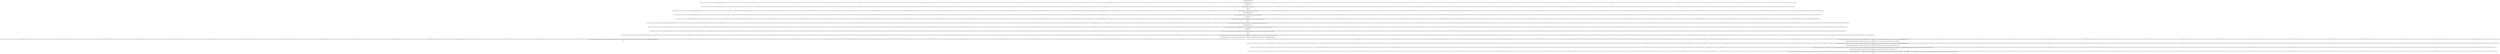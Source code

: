 digraph {
    graph [rankdir=TB
          ,bgcolor=transparent];
    node [shape=box
         ,fillcolor=white
         ,style=filled];
    0 [label=<O <BR/> neq(C Succ [C Succ [v<SUB>405</SUB>]], C Succ [C Succ [v<SUB>405</SUB>]])>];
    1 [label=<C <BR/> neq(C Succ [v<SUB>405</SUB>], C Succ [v<SUB>405</SUB>]), neq(C Succ [v<SUB>405</SUB>], C Succ [v<SUB>405</SUB>]), neq(v<SUB>405</SUB>, v<SUB>405</SUB>), non_ground_member(C Term [Clause C Term [Parent v<SUB>251</SUB> : [C Succ [C Succ [C Succ [C Succ [C Succ [C Succ [C Succ [C Succ [C Succ [C Succ [C Succ [C Succ [C Succ [C Succ [C Succ [C Succ [v<SUB>405</SUB>]]]]]]]]]]]]]]]]]] : v<SUB>128</SUB>], [C Term [Clause [C Term [Male [C Term [A []]]]]]]), solve(C Term [Clause C Term [Father C Var [C Succ [C Succ [C Succ [C Succ [C Succ [C Succ [C Succ [C Succ [C Succ [C Succ [C Succ [C Succ [C Succ [C Succ [C Succ [C Succ [v<SUB>405</SUB>]]]]]]]]]]]]]]]]] : [C Var [C Succ [C Succ [C Succ [C Succ [C Succ [C Succ [C Succ [C Succ [C Succ [C Succ [C Succ [C Succ [C Succ [C Succ [C Succ [C Succ [v<SUB>405</SUB>]]]]]]]]]]]]]]]]]]] : C Term [Parent C Var [C Succ [C Succ [C Succ [C Succ [C Succ [C Succ [C Succ [C Succ [C Succ [C Succ [C Succ [C Succ [C Succ [C Succ [C Succ [C Succ [v<SUB>405</SUB>]]]]]]]]]]]]]]]]] : [C Var [C Succ [C Succ [C Succ [C Succ [C Succ [C Succ [C Succ [C Succ [C Succ [C Succ [C Succ [C Succ [C Succ [C Succ [C Succ [C Succ [v<SUB>405</SUB>]]]]]]]]]]]]]]]]]]] : [C Term [Male [C Var [C Succ [C Succ [C Succ [C Succ [C Succ [C Succ [C Succ [C Succ [C Succ [C Succ [C Succ [C Succ [C Succ [C Succ [C Succ [C Succ [v<SUB>405</SUB>]]]]]]]]]]]]]]]]]]]]] : C Term [Clause C Term [Mother C Var [C Succ [C Succ [C Succ [C Succ [C Succ [C Succ [C Succ [C Succ [C Succ [C Succ [C Succ [C Succ [C Succ [C Succ [C Succ [C Succ [v<SUB>405</SUB>]]]]]]]]]]]]]]]]] : [C Var [C Succ [C Succ [C Succ [C Succ [C Succ [C Succ [C Succ [C Succ [C Succ [C Succ [C Succ [C Succ [C Succ [C Succ [C Succ [C Succ [v<SUB>405</SUB>]]]]]]]]]]]]]]]]]]] : C Term [Parent C Var [C Succ [C Succ [C Succ [C Succ [C Succ [C Succ [C Succ [C Succ [C Succ [C Succ [C Succ [C Succ [C Succ [C Succ [C Succ [C Succ [v<SUB>405</SUB>]]]]]]]]]]]]]]]]] : [C Var [C Succ [C Succ [C Succ [C Succ [C Succ [C Succ [C Succ [C Succ [C Succ [C Succ [C Succ [C Succ [C Succ [C Succ [C Succ [C Succ [v<SUB>405</SUB>]]]]]]]]]]]]]]]]]]] : [C Term [Female [C Var [C Succ [C Succ [C Succ [C Succ [C Succ [C Succ [C Succ [C Succ [C Succ [C Succ [C Succ [C Succ [C Succ [C Succ [C Succ [C Succ [v<SUB>405</SUB>]]]]]]]]]]]]]]]]]]]]] : C Term [Clause [C Term [Parent C Term [A []] : [C Term [B []]]]]] : [C Term [Clause [C Term [Male [C Term [A []]]]]]], v<SUB>128</SUB>), non_ground_member(C Term [Clause C Term [Male [v<SUB>112</SUB>]] : v<SUB>133</SUB>], C Term [Clause C Term [Father C Var [C Succ [C Succ [C Succ [C Succ [C Succ [C Succ [C Succ [C Succ [C Succ [C Succ [C Succ [C Succ [C Succ [C Succ [C Succ [C Succ [v<SUB>405</SUB>]]]]]]]]]]]]]]]]] : [C Var [C Succ [C Succ [C Succ [C Succ [C Succ [C Succ [C Succ [C Succ [C Succ [C Succ [C Succ [C Succ [C Succ [C Succ [C Succ [C Succ [v<SUB>405</SUB>]]]]]]]]]]]]]]]]]]] : C Term [Parent C Var [C Succ [C Succ [C Succ [C Succ [C Succ [C Succ [C Succ [C Succ [C Succ [C Succ [C Succ [C Succ [C Succ [C Succ [C Succ [C Succ [v<SUB>405</SUB>]]]]]]]]]]]]]]]]] : [C Var [C Succ [C Succ [C Succ [C Succ [C Succ [C Succ [C Succ [C Succ [C Succ [C Succ [C Succ [C Succ [C Succ [C Succ [C Succ [C Succ [v<SUB>405</SUB>]]]]]]]]]]]]]]]]]]] : [C Term [Male [C Var [C Succ [C Succ [C Succ [C Succ [C Succ [C Succ [C Succ [C Succ [C Succ [C Succ [C Succ [C Succ [C Succ [C Succ [C Succ [C Succ [v<SUB>405</SUB>]]]]]]]]]]]]]]]]]]]]] : C Term [Clause C Term [Mother C Var [C Succ [C Succ [C Succ [C Succ [C Succ [C Succ [C Succ [C Succ [C Succ [C Succ [C Succ [C Succ [C Succ [C Succ [C Succ [C Succ [v<SUB>405</SUB>]]]]]]]]]]]]]]]]] : [C Var [C Succ [C Succ [C Succ [C Succ [C Succ [C Succ [C Succ [C Succ [C Succ [C Succ [C Succ [C Succ [C Succ [C Succ [C Succ [C Succ [v<SUB>405</SUB>]]]]]]]]]]]]]]]]]]] : C Term [Parent C Var [C Succ [C Succ [C Succ [C Succ [C Succ [C Succ [C Succ [C Succ [C Succ [C Succ [C Succ [C Succ [C Succ [C Succ [C Succ [C Succ [v<SUB>405</SUB>]]]]]]]]]]]]]]]]] : [C Var [C Succ [C Succ [C Succ [C Succ [C Succ [C Succ [C Succ [C Succ [C Succ [C Succ [C Succ [C Succ [C Succ [C Succ [C Succ [C Succ [v<SUB>405</SUB>]]]]]]]]]]]]]]]]]]] : [C Term [Female [C Var [C Succ [C Succ [C Succ [C Succ [C Succ [C Succ [C Succ [C Succ [C Succ [C Succ [C Succ [C Succ [C Succ [C Succ [C Succ [C Succ [v<SUB>405</SUB>]]]]]]]]]]]]]]]]]]]]] : C Term [Clause [C Term [Parent C Term [A []] : [C Term [B []]]]]] : [C Term [Clause [C Term [Male [C Term [A []]]]]]]), solve(C Term [Clause C Term [Father C Var [C Succ [C Succ [C Succ [C Succ [C Succ [C Succ [C Succ [C Succ [C Succ [C Succ [C Succ [C Succ [C Succ [C Succ [C Succ [C Succ [v<SUB>405</SUB>]]]]]]]]]]]]]]]]] : [C Var [C Succ [C Succ [C Succ [C Succ [C Succ [C Succ [C Succ [C Succ [C Succ [C Succ [C Succ [C Succ [C Succ [C Succ [C Succ [C Succ [v<SUB>405</SUB>]]]]]]]]]]]]]]]]]]] : C Term [Parent C Var [C Succ [C Succ [C Succ [C Succ [C Succ [C Succ [C Succ [C Succ [C Succ [C Succ [C Succ [C Succ [C Succ [C Succ [C Succ [C Succ [v<SUB>405</SUB>]]]]]]]]]]]]]]]]] : [C Var [C Succ [C Succ [C Succ [C Succ [C Succ [C Succ [C Succ [C Succ [C Succ [C Succ [C Succ [C Succ [C Succ [C Succ [C Succ [C Succ [v<SUB>405</SUB>]]]]]]]]]]]]]]]]]]] : [C Term [Male [C Var [C Succ [C Succ [C Succ [C Succ [C Succ [C Succ [C Succ [C Succ [C Succ [C Succ [C Succ [C Succ [C Succ [C Succ [C Succ [C Succ [v<SUB>405</SUB>]]]]]]]]]]]]]]]]]]]]] : C Term [Clause C Term [Mother C Var [C Succ [C Succ [C Succ [C Succ [C Succ [C Succ [C Succ [C Succ [C Succ [C Succ [C Succ [C Succ [C Succ [C Succ [C Succ [C Succ [v<SUB>405</SUB>]]]]]]]]]]]]]]]]] : [C Var [C Succ [C Succ [C Succ [C Succ [C Succ [C Succ [C Succ [C Succ [C Succ [C Succ [C Succ [C Succ [C Succ [C Succ [C Succ [C Succ [v<SUB>405</SUB>]]]]]]]]]]]]]]]]]]] : C Term [Parent C Var [C Succ [C Succ [C Succ [C Succ [C Succ [C Succ [C Succ [C Succ [C Succ [C Succ [C Succ [C Succ [C Succ [C Succ [C Succ [C Succ [v<SUB>405</SUB>]]]]]]]]]]]]]]]]] : [C Var [C Succ [C Succ [C Succ [C Succ [C Succ [C Succ [C Succ [C Succ [C Succ [C Succ [C Succ [C Succ [C Succ [C Succ [C Succ [C Succ [v<SUB>405</SUB>]]]]]]]]]]]]]]]]]]] : [C Term [Female [C Var [C Succ [C Succ [C Succ [C Succ [C Succ [C Succ [C Succ [C Succ [C Succ [C Succ [C Succ [C Succ [C Succ [C Succ [C Succ [C Succ [v<SUB>405</SUB>]]]]]]]]]]]]]]]]]]]]] : C Term [Clause [C Term [Parent C Term [A []] : [C Term [B []]]]]] : [C Term [Clause [C Term [Male [C Term [A []]]]]]], v<SUB>133</SUB>) <BR/>  [ v<SUB>410</SUB> &rarr; C Succ [v<SUB>405</SUB>], v<SUB>411</SUB> &rarr; C Succ [v<SUB>405</SUB>] ] >];
    2 [label=<O <BR/> neq(C Succ [v<SUB>405</SUB>], C Succ [v<SUB>405</SUB>])>];
    3 [label=<C <BR/> neq(v<SUB>415</SUB>, v<SUB>415</SUB>), neq(C Succ [v<SUB>415</SUB>], C Succ [v<SUB>415</SUB>]), neq(v<SUB>415</SUB>, v<SUB>415</SUB>), non_ground_member(C Term [Clause C Term [Parent v<SUB>251</SUB> : [C Succ [C Succ [C Succ [C Succ [C Succ [C Succ [C Succ [C Succ [C Succ [C Succ [C Succ [C Succ [C Succ [C Succ [C Succ [C Succ [v<SUB>415</SUB>]]]]]]]]]]]]]]]]]] : v<SUB>128</SUB>], [C Term [Clause [C Term [Male [C Term [A []]]]]]]), solve(C Term [Clause C Term [Father C Var [C Succ [C Succ [C Succ [C Succ [C Succ [C Succ [C Succ [C Succ [C Succ [C Succ [C Succ [C Succ [C Succ [C Succ [C Succ [C Succ [v<SUB>415</SUB>]]]]]]]]]]]]]]]]] : [C Var [C Succ [C Succ [C Succ [C Succ [C Succ [C Succ [C Succ [C Succ [C Succ [C Succ [C Succ [C Succ [C Succ [C Succ [C Succ [C Succ [v<SUB>415</SUB>]]]]]]]]]]]]]]]]]]] : C Term [Parent C Var [C Succ [C Succ [C Succ [C Succ [C Succ [C Succ [C Succ [C Succ [C Succ [C Succ [C Succ [C Succ [C Succ [C Succ [C Succ [C Succ [v<SUB>415</SUB>]]]]]]]]]]]]]]]]] : [C Var [C Succ [C Succ [C Succ [C Succ [C Succ [C Succ [C Succ [C Succ [C Succ [C Succ [C Succ [C Succ [C Succ [C Succ [C Succ [C Succ [v<SUB>415</SUB>]]]]]]]]]]]]]]]]]]] : [C Term [Male [C Var [C Succ [C Succ [C Succ [C Succ [C Succ [C Succ [C Succ [C Succ [C Succ [C Succ [C Succ [C Succ [C Succ [C Succ [C Succ [C Succ [v<SUB>415</SUB>]]]]]]]]]]]]]]]]]]]]] : C Term [Clause C Term [Mother C Var [C Succ [C Succ [C Succ [C Succ [C Succ [C Succ [C Succ [C Succ [C Succ [C Succ [C Succ [C Succ [C Succ [C Succ [C Succ [C Succ [v<SUB>415</SUB>]]]]]]]]]]]]]]]]] : [C Var [C Succ [C Succ [C Succ [C Succ [C Succ [C Succ [C Succ [C Succ [C Succ [C Succ [C Succ [C Succ [C Succ [C Succ [C Succ [C Succ [v<SUB>415</SUB>]]]]]]]]]]]]]]]]]]] : C Term [Parent C Var [C Succ [C Succ [C Succ [C Succ [C Succ [C Succ [C Succ [C Succ [C Succ [C Succ [C Succ [C Succ [C Succ [C Succ [C Succ [C Succ [v<SUB>415</SUB>]]]]]]]]]]]]]]]]] : [C Var [C Succ [C Succ [C Succ [C Succ [C Succ [C Succ [C Succ [C Succ [C Succ [C Succ [C Succ [C Succ [C Succ [C Succ [C Succ [C Succ [v<SUB>415</SUB>]]]]]]]]]]]]]]]]]]] : [C Term [Female [C Var [C Succ [C Succ [C Succ [C Succ [C Succ [C Succ [C Succ [C Succ [C Succ [C Succ [C Succ [C Succ [C Succ [C Succ [C Succ [C Succ [v<SUB>415</SUB>]]]]]]]]]]]]]]]]]]]]] : C Term [Clause [C Term [Parent C Term [A []] : [C Term [B []]]]]] : [C Term [Clause [C Term [Male [C Term [A []]]]]]], v<SUB>128</SUB>), non_ground_member(C Term [Clause C Term [Male [v<SUB>112</SUB>]] : v<SUB>133</SUB>], C Term [Clause C Term [Father C Var [C Succ [C Succ [C Succ [C Succ [C Succ [C Succ [C Succ [C Succ [C Succ [C Succ [C Succ [C Succ [C Succ [C Succ [C Succ [C Succ [v<SUB>415</SUB>]]]]]]]]]]]]]]]]] : [C Var [C Succ [C Succ [C Succ [C Succ [C Succ [C Succ [C Succ [C Succ [C Succ [C Succ [C Succ [C Succ [C Succ [C Succ [C Succ [C Succ [v<SUB>415</SUB>]]]]]]]]]]]]]]]]]]] : C Term [Parent C Var [C Succ [C Succ [C Succ [C Succ [C Succ [C Succ [C Succ [C Succ [C Succ [C Succ [C Succ [C Succ [C Succ [C Succ [C Succ [C Succ [v<SUB>415</SUB>]]]]]]]]]]]]]]]]] : [C Var [C Succ [C Succ [C Succ [C Succ [C Succ [C Succ [C Succ [C Succ [C Succ [C Succ [C Succ [C Succ [C Succ [C Succ [C Succ [C Succ [v<SUB>415</SUB>]]]]]]]]]]]]]]]]]]] : [C Term [Male [C Var [C Succ [C Succ [C Succ [C Succ [C Succ [C Succ [C Succ [C Succ [C Succ [C Succ [C Succ [C Succ [C Succ [C Succ [C Succ [C Succ [v<SUB>415</SUB>]]]]]]]]]]]]]]]]]]]]] : C Term [Clause C Term [Mother C Var [C Succ [C Succ [C Succ [C Succ [C Succ [C Succ [C Succ [C Succ [C Succ [C Succ [C Succ [C Succ [C Succ [C Succ [C Succ [C Succ [v<SUB>415</SUB>]]]]]]]]]]]]]]]]] : [C Var [C Succ [C Succ [C Succ [C Succ [C Succ [C Succ [C Succ [C Succ [C Succ [C Succ [C Succ [C Succ [C Succ [C Succ [C Succ [C Succ [v<SUB>415</SUB>]]]]]]]]]]]]]]]]]]] : C Term [Parent C Var [C Succ [C Succ [C Succ [C Succ [C Succ [C Succ [C Succ [C Succ [C Succ [C Succ [C Succ [C Succ [C Succ [C Succ [C Succ [C Succ [v<SUB>415</SUB>]]]]]]]]]]]]]]]]] : [C Var [C Succ [C Succ [C Succ [C Succ [C Succ [C Succ [C Succ [C Succ [C Succ [C Succ [C Succ [C Succ [C Succ [C Succ [C Succ [C Succ [v<SUB>415</SUB>]]]]]]]]]]]]]]]]]]] : [C Term [Female [C Var [C Succ [C Succ [C Succ [C Succ [C Succ [C Succ [C Succ [C Succ [C Succ [C Succ [C Succ [C Succ [C Succ [C Succ [C Succ [C Succ [v<SUB>415</SUB>]]]]]]]]]]]]]]]]]]]]] : C Term [Clause [C Term [Parent C Term [A []] : [C Term [B []]]]]] : [C Term [Clause [C Term [Male [C Term [A []]]]]]]), solve(C Term [Clause C Term [Father C Var [C Succ [C Succ [C Succ [C Succ [C Succ [C Succ [C Succ [C Succ [C Succ [C Succ [C Succ [C Succ [C Succ [C Succ [C Succ [C Succ [v<SUB>415</SUB>]]]]]]]]]]]]]]]]] : [C Var [C Succ [C Succ [C Succ [C Succ [C Succ [C Succ [C Succ [C Succ [C Succ [C Succ [C Succ [C Succ [C Succ [C Succ [C Succ [C Succ [v<SUB>415</SUB>]]]]]]]]]]]]]]]]]]] : C Term [Parent C Var [C Succ [C Succ [C Succ [C Succ [C Succ [C Succ [C Succ [C Succ [C Succ [C Succ [C Succ [C Succ [C Succ [C Succ [C Succ [C Succ [v<SUB>415</SUB>]]]]]]]]]]]]]]]]] : [C Var [C Succ [C Succ [C Succ [C Succ [C Succ [C Succ [C Succ [C Succ [C Succ [C Succ [C Succ [C Succ [C Succ [C Succ [C Succ [C Succ [v<SUB>415</SUB>]]]]]]]]]]]]]]]]]]] : [C Term [Male [C Var [C Succ [C Succ [C Succ [C Succ [C Succ [C Succ [C Succ [C Succ [C Succ [C Succ [C Succ [C Succ [C Succ [C Succ [C Succ [C Succ [v<SUB>415</SUB>]]]]]]]]]]]]]]]]]]]]] : C Term [Clause C Term [Mother C Var [C Succ [C Succ [C Succ [C Succ [C Succ [C Succ [C Succ [C Succ [C Succ [C Succ [C Succ [C Succ [C Succ [C Succ [C Succ [C Succ [v<SUB>415</SUB>]]]]]]]]]]]]]]]]] : [C Var [C Succ [C Succ [C Succ [C Succ [C Succ [C Succ [C Succ [C Succ [C Succ [C Succ [C Succ [C Succ [C Succ [C Succ [C Succ [C Succ [v<SUB>415</SUB>]]]]]]]]]]]]]]]]]]] : C Term [Parent C Var [C Succ [C Succ [C Succ [C Succ [C Succ [C Succ [C Succ [C Succ [C Succ [C Succ [C Succ [C Succ [C Succ [C Succ [C Succ [C Succ [v<SUB>415</SUB>]]]]]]]]]]]]]]]]] : [C Var [C Succ [C Succ [C Succ [C Succ [C Succ [C Succ [C Succ [C Succ [C Succ [C Succ [C Succ [C Succ [C Succ [C Succ [C Succ [C Succ [v<SUB>415</SUB>]]]]]]]]]]]]]]]]]]] : [C Term [Female [C Var [C Succ [C Succ [C Succ [C Succ [C Succ [C Succ [C Succ [C Succ [C Succ [C Succ [C Succ [C Succ [C Succ [C Succ [C Succ [C Succ [v<SUB>415</SUB>]]]]]]]]]]]]]]]]]]]]] : C Term [Clause [C Term [Parent C Term [A []] : [C Term [B []]]]]] : [C Term [Clause [C Term [Male [C Term [A []]]]]]], v<SUB>133</SUB>) <BR/>  [ v<SUB>405</SUB> &rarr; v<SUB>414</SUB>, v<SUB>410</SUB> &rarr; C Succ [v<SUB>405</SUB>], v<SUB>411</SUB> &rarr; C Succ [v<SUB>405</SUB>], v<SUB>414</SUB> &rarr; v<SUB>415</SUB> ] >];
    4 [label=<O <BR/> neq(v<SUB>415</SUB>, v<SUB>415</SUB>)>];
    5 [label=<C <BR/> neq(v<SUB>419</SUB>, v<SUB>419</SUB>), neq(C Succ [C Succ [v<SUB>419</SUB>]], C Succ [C Succ [v<SUB>419</SUB>]]), neq(C Succ [v<SUB>419</SUB>], C Succ [v<SUB>419</SUB>]), non_ground_member(C Term [Clause C Term [Parent v<SUB>251</SUB> : [C Succ [C Succ [C Succ [C Succ [C Succ [C Succ [C Succ [C Succ [C Succ [C Succ [C Succ [C Succ [C Succ [C Succ [C Succ [C Succ [C Succ [v<SUB>419</SUB>]]]]]]]]]]]]]]]]]]] : v<SUB>128</SUB>], [C Term [Clause [C Term [Male [C Term [A []]]]]]]), solve(C Term [Clause C Term [Father C Var [C Succ [C Succ [C Succ [C Succ [C Succ [C Succ [C Succ [C Succ [C Succ [C Succ [C Succ [C Succ [C Succ [C Succ [C Succ [C Succ [C Succ [v<SUB>419</SUB>]]]]]]]]]]]]]]]]]] : [C Var [C Succ [C Succ [C Succ [C Succ [C Succ [C Succ [C Succ [C Succ [C Succ [C Succ [C Succ [C Succ [C Succ [C Succ [C Succ [C Succ [C Succ [v<SUB>419</SUB>]]]]]]]]]]]]]]]]]]]] : C Term [Parent C Var [C Succ [C Succ [C Succ [C Succ [C Succ [C Succ [C Succ [C Succ [C Succ [C Succ [C Succ [C Succ [C Succ [C Succ [C Succ [C Succ [C Succ [v<SUB>419</SUB>]]]]]]]]]]]]]]]]]] : [C Var [C Succ [C Succ [C Succ [C Succ [C Succ [C Succ [C Succ [C Succ [C Succ [C Succ [C Succ [C Succ [C Succ [C Succ [C Succ [C Succ [C Succ [v<SUB>419</SUB>]]]]]]]]]]]]]]]]]]]] : [C Term [Male [C Var [C Succ [C Succ [C Succ [C Succ [C Succ [C Succ [C Succ [C Succ [C Succ [C Succ [C Succ [C Succ [C Succ [C Succ [C Succ [C Succ [C Succ [v<SUB>419</SUB>]]]]]]]]]]]]]]]]]]]]]] : C Term [Clause C Term [Mother C Var [C Succ [C Succ [C Succ [C Succ [C Succ [C Succ [C Succ [C Succ [C Succ [C Succ [C Succ [C Succ [C Succ [C Succ [C Succ [C Succ [C Succ [v<SUB>419</SUB>]]]]]]]]]]]]]]]]]] : [C Var [C Succ [C Succ [C Succ [C Succ [C Succ [C Succ [C Succ [C Succ [C Succ [C Succ [C Succ [C Succ [C Succ [C Succ [C Succ [C Succ [C Succ [v<SUB>419</SUB>]]]]]]]]]]]]]]]]]]]] : C Term [Parent C Var [C Succ [C Succ [C Succ [C Succ [C Succ [C Succ [C Succ [C Succ [C Succ [C Succ [C Succ [C Succ [C Succ [C Succ [C Succ [C Succ [C Succ [v<SUB>419</SUB>]]]]]]]]]]]]]]]]]] : [C Var [C Succ [C Succ [C Succ [C Succ [C Succ [C Succ [C Succ [C Succ [C Succ [C Succ [C Succ [C Succ [C Succ [C Succ [C Succ [C Succ [C Succ [v<SUB>419</SUB>]]]]]]]]]]]]]]]]]]]] : [C Term [Female [C Var [C Succ [C Succ [C Succ [C Succ [C Succ [C Succ [C Succ [C Succ [C Succ [C Succ [C Succ [C Succ [C Succ [C Succ [C Succ [C Succ [C Succ [v<SUB>419</SUB>]]]]]]]]]]]]]]]]]]]]]] : C Term [Clause [C Term [Parent C Term [A []] : [C Term [B []]]]]] : [C Term [Clause [C Term [Male [C Term [A []]]]]]], v<SUB>128</SUB>), non_ground_member(C Term [Clause C Term [Male [v<SUB>112</SUB>]] : v<SUB>133</SUB>], C Term [Clause C Term [Father C Var [C Succ [C Succ [C Succ [C Succ [C Succ [C Succ [C Succ [C Succ [C Succ [C Succ [C Succ [C Succ [C Succ [C Succ [C Succ [C Succ [C Succ [v<SUB>419</SUB>]]]]]]]]]]]]]]]]]] : [C Var [C Succ [C Succ [C Succ [C Succ [C Succ [C Succ [C Succ [C Succ [C Succ [C Succ [C Succ [C Succ [C Succ [C Succ [C Succ [C Succ [C Succ [v<SUB>419</SUB>]]]]]]]]]]]]]]]]]]]] : C Term [Parent C Var [C Succ [C Succ [C Succ [C Succ [C Succ [C Succ [C Succ [C Succ [C Succ [C Succ [C Succ [C Succ [C Succ [C Succ [C Succ [C Succ [C Succ [v<SUB>419</SUB>]]]]]]]]]]]]]]]]]] : [C Var [C Succ [C Succ [C Succ [C Succ [C Succ [C Succ [C Succ [C Succ [C Succ [C Succ [C Succ [C Succ [C Succ [C Succ [C Succ [C Succ [C Succ [v<SUB>419</SUB>]]]]]]]]]]]]]]]]]]]] : [C Term [Male [C Var [C Succ [C Succ [C Succ [C Succ [C Succ [C Succ [C Succ [C Succ [C Succ [C Succ [C Succ [C Succ [C Succ [C Succ [C Succ [C Succ [C Succ [v<SUB>419</SUB>]]]]]]]]]]]]]]]]]]]]]] : C Term [Clause C Term [Mother C Var [C Succ [C Succ [C Succ [C Succ [C Succ [C Succ [C Succ [C Succ [C Succ [C Succ [C Succ [C Succ [C Succ [C Succ [C Succ [C Succ [C Succ [v<SUB>419</SUB>]]]]]]]]]]]]]]]]]] : [C Var [C Succ [C Succ [C Succ [C Succ [C Succ [C Succ [C Succ [C Succ [C Succ [C Succ [C Succ [C Succ [C Succ [C Succ [C Succ [C Succ [C Succ [v<SUB>419</SUB>]]]]]]]]]]]]]]]]]]]] : C Term [Parent C Var [C Succ [C Succ [C Succ [C Succ [C Succ [C Succ [C Succ [C Succ [C Succ [C Succ [C Succ [C Succ [C Succ [C Succ [C Succ [C Succ [C Succ [v<SUB>419</SUB>]]]]]]]]]]]]]]]]]] : [C Var [C Succ [C Succ [C Succ [C Succ [C Succ [C Succ [C Succ [C Succ [C Succ [C Succ [C Succ [C Succ [C Succ [C Succ [C Succ [C Succ [C Succ [v<SUB>419</SUB>]]]]]]]]]]]]]]]]]]]] : [C Term [Female [C Var [C Succ [C Succ [C Succ [C Succ [C Succ [C Succ [C Succ [C Succ [C Succ [C Succ [C Succ [C Succ [C Succ [C Succ [C Succ [C Succ [C Succ [v<SUB>419</SUB>]]]]]]]]]]]]]]]]]]]]]] : C Term [Clause [C Term [Parent C Term [A []] : [C Term [B []]]]]] : [C Term [Clause [C Term [Male [C Term [A []]]]]]]), solve(C Term [Clause C Term [Father C Var [C Succ [C Succ [C Succ [C Succ [C Succ [C Succ [C Succ [C Succ [C Succ [C Succ [C Succ [C Succ [C Succ [C Succ [C Succ [C Succ [C Succ [v<SUB>419</SUB>]]]]]]]]]]]]]]]]]] : [C Var [C Succ [C Succ [C Succ [C Succ [C Succ [C Succ [C Succ [C Succ [C Succ [C Succ [C Succ [C Succ [C Succ [C Succ [C Succ [C Succ [C Succ [v<SUB>419</SUB>]]]]]]]]]]]]]]]]]]]] : C Term [Parent C Var [C Succ [C Succ [C Succ [C Succ [C Succ [C Succ [C Succ [C Succ [C Succ [C Succ [C Succ [C Succ [C Succ [C Succ [C Succ [C Succ [C Succ [v<SUB>419</SUB>]]]]]]]]]]]]]]]]]] : [C Var [C Succ [C Succ [C Succ [C Succ [C Succ [C Succ [C Succ [C Succ [C Succ [C Succ [C Succ [C Succ [C Succ [C Succ [C Succ [C Succ [C Succ [v<SUB>419</SUB>]]]]]]]]]]]]]]]]]]]] : [C Term [Male [C Var [C Succ [C Succ [C Succ [C Succ [C Succ [C Succ [C Succ [C Succ [C Succ [C Succ [C Succ [C Succ [C Succ [C Succ [C Succ [C Succ [C Succ [v<SUB>419</SUB>]]]]]]]]]]]]]]]]]]]]]] : C Term [Clause C Term [Mother C Var [C Succ [C Succ [C Succ [C Succ [C Succ [C Succ [C Succ [C Succ [C Succ [C Succ [C Succ [C Succ [C Succ [C Succ [C Succ [C Succ [C Succ [v<SUB>419</SUB>]]]]]]]]]]]]]]]]]] : [C Var [C Succ [C Succ [C Succ [C Succ [C Succ [C Succ [C Succ [C Succ [C Succ [C Succ [C Succ [C Succ [C Succ [C Succ [C Succ [C Succ [C Succ [v<SUB>419</SUB>]]]]]]]]]]]]]]]]]]]] : C Term [Parent C Var [C Succ [C Succ [C Succ [C Succ [C Succ [C Succ [C Succ [C Succ [C Succ [C Succ [C Succ [C Succ [C Succ [C Succ [C Succ [C Succ [C Succ [v<SUB>419</SUB>]]]]]]]]]]]]]]]]]] : [C Var [C Succ [C Succ [C Succ [C Succ [C Succ [C Succ [C Succ [C Succ [C Succ [C Succ [C Succ [C Succ [C Succ [C Succ [C Succ [C Succ [C Succ [v<SUB>419</SUB>]]]]]]]]]]]]]]]]]]]] : [C Term [Female [C Var [C Succ [C Succ [C Succ [C Succ [C Succ [C Succ [C Succ [C Succ [C Succ [C Succ [C Succ [C Succ [C Succ [C Succ [C Succ [C Succ [C Succ [v<SUB>419</SUB>]]]]]]]]]]]]]]]]]]]]]] : C Term [Clause [C Term [Parent C Term [A []] : [C Term [B []]]]]] : [C Term [Clause [C Term [Male [C Term [A []]]]]]], v<SUB>133</SUB>) <BR/>  [ v<SUB>405</SUB> &rarr; v<SUB>414</SUB>, v<SUB>410</SUB> &rarr; C Succ [v<SUB>405</SUB>], v<SUB>411</SUB> &rarr; C Succ [v<SUB>405</SUB>], v<SUB>414</SUB> &rarr; v<SUB>415</SUB>, v<SUB>415</SUB> &rarr; C Succ [v<SUB>418</SUB>], v<SUB>418</SUB> &rarr; v<SUB>419</SUB> ] >];
    6 [label=<O <BR/> neq(C Succ [C Succ [v<SUB>419</SUB>]], C Succ [C Succ [v<SUB>419</SUB>]])>];
    7 [label=<C <BR/> neq(v<SUB>419</SUB>, v<SUB>419</SUB>), neq(C Succ [v<SUB>419</SUB>], C Succ [v<SUB>419</SUB>]), neq(C Succ [v<SUB>419</SUB>], C Succ [v<SUB>419</SUB>]), non_ground_member(C Term [Clause C Term [Parent v<SUB>251</SUB> : [C Succ [C Succ [C Succ [C Succ [C Succ [C Succ [C Succ [C Succ [C Succ [C Succ [C Succ [C Succ [C Succ [C Succ [C Succ [C Succ [C Succ [v<SUB>419</SUB>]]]]]]]]]]]]]]]]]]] : v<SUB>128</SUB>], [C Term [Clause [C Term [Male [C Term [A []]]]]]]), solve(C Term [Clause C Term [Father C Var [C Succ [C Succ [C Succ [C Succ [C Succ [C Succ [C Succ [C Succ [C Succ [C Succ [C Succ [C Succ [C Succ [C Succ [C Succ [C Succ [C Succ [v<SUB>419</SUB>]]]]]]]]]]]]]]]]]] : [C Var [C Succ [C Succ [C Succ [C Succ [C Succ [C Succ [C Succ [C Succ [C Succ [C Succ [C Succ [C Succ [C Succ [C Succ [C Succ [C Succ [C Succ [v<SUB>419</SUB>]]]]]]]]]]]]]]]]]]]] : C Term [Parent C Var [C Succ [C Succ [C Succ [C Succ [C Succ [C Succ [C Succ [C Succ [C Succ [C Succ [C Succ [C Succ [C Succ [C Succ [C Succ [C Succ [C Succ [v<SUB>419</SUB>]]]]]]]]]]]]]]]]]] : [C Var [C Succ [C Succ [C Succ [C Succ [C Succ [C Succ [C Succ [C Succ [C Succ [C Succ [C Succ [C Succ [C Succ [C Succ [C Succ [C Succ [C Succ [v<SUB>419</SUB>]]]]]]]]]]]]]]]]]]]] : [C Term [Male [C Var [C Succ [C Succ [C Succ [C Succ [C Succ [C Succ [C Succ [C Succ [C Succ [C Succ [C Succ [C Succ [C Succ [C Succ [C Succ [C Succ [C Succ [v<SUB>419</SUB>]]]]]]]]]]]]]]]]]]]]]] : C Term [Clause C Term [Mother C Var [C Succ [C Succ [C Succ [C Succ [C Succ [C Succ [C Succ [C Succ [C Succ [C Succ [C Succ [C Succ [C Succ [C Succ [C Succ [C Succ [C Succ [v<SUB>419</SUB>]]]]]]]]]]]]]]]]]] : [C Var [C Succ [C Succ [C Succ [C Succ [C Succ [C Succ [C Succ [C Succ [C Succ [C Succ [C Succ [C Succ [C Succ [C Succ [C Succ [C Succ [C Succ [v<SUB>419</SUB>]]]]]]]]]]]]]]]]]]]] : C Term [Parent C Var [C Succ [C Succ [C Succ [C Succ [C Succ [C Succ [C Succ [C Succ [C Succ [C Succ [C Succ [C Succ [C Succ [C Succ [C Succ [C Succ [C Succ [v<SUB>419</SUB>]]]]]]]]]]]]]]]]]] : [C Var [C Succ [C Succ [C Succ [C Succ [C Succ [C Succ [C Succ [C Succ [C Succ [C Succ [C Succ [C Succ [C Succ [C Succ [C Succ [C Succ [C Succ [v<SUB>419</SUB>]]]]]]]]]]]]]]]]]]]] : [C Term [Female [C Var [C Succ [C Succ [C Succ [C Succ [C Succ [C Succ [C Succ [C Succ [C Succ [C Succ [C Succ [C Succ [C Succ [C Succ [C Succ [C Succ [C Succ [v<SUB>419</SUB>]]]]]]]]]]]]]]]]]]]]]] : C Term [Clause [C Term [Parent C Term [A []] : [C Term [B []]]]]] : [C Term [Clause [C Term [Male [C Term [A []]]]]]], v<SUB>128</SUB>), non_ground_member(C Term [Clause C Term [Male [v<SUB>112</SUB>]] : v<SUB>133</SUB>], C Term [Clause C Term [Father C Var [C Succ [C Succ [C Succ [C Succ [C Succ [C Succ [C Succ [C Succ [C Succ [C Succ [C Succ [C Succ [C Succ [C Succ [C Succ [C Succ [C Succ [v<SUB>419</SUB>]]]]]]]]]]]]]]]]]] : [C Var [C Succ [C Succ [C Succ [C Succ [C Succ [C Succ [C Succ [C Succ [C Succ [C Succ [C Succ [C Succ [C Succ [C Succ [C Succ [C Succ [C Succ [v<SUB>419</SUB>]]]]]]]]]]]]]]]]]]]] : C Term [Parent C Var [C Succ [C Succ [C Succ [C Succ [C Succ [C Succ [C Succ [C Succ [C Succ [C Succ [C Succ [C Succ [C Succ [C Succ [C Succ [C Succ [C Succ [v<SUB>419</SUB>]]]]]]]]]]]]]]]]]] : [C Var [C Succ [C Succ [C Succ [C Succ [C Succ [C Succ [C Succ [C Succ [C Succ [C Succ [C Succ [C Succ [C Succ [C Succ [C Succ [C Succ [C Succ [v<SUB>419</SUB>]]]]]]]]]]]]]]]]]]]] : [C Term [Male [C Var [C Succ [C Succ [C Succ [C Succ [C Succ [C Succ [C Succ [C Succ [C Succ [C Succ [C Succ [C Succ [C Succ [C Succ [C Succ [C Succ [C Succ [v<SUB>419</SUB>]]]]]]]]]]]]]]]]]]]]]] : C Term [Clause C Term [Mother C Var [C Succ [C Succ [C Succ [C Succ [C Succ [C Succ [C Succ [C Succ [C Succ [C Succ [C Succ [C Succ [C Succ [C Succ [C Succ [C Succ [C Succ [v<SUB>419</SUB>]]]]]]]]]]]]]]]]]] : [C Var [C Succ [C Succ [C Succ [C Succ [C Succ [C Succ [C Succ [C Succ [C Succ [C Succ [C Succ [C Succ [C Succ [C Succ [C Succ [C Succ [C Succ [v<SUB>419</SUB>]]]]]]]]]]]]]]]]]]]] : C Term [Parent C Var [C Succ [C Succ [C Succ [C Succ [C Succ [C Succ [C Succ [C Succ [C Succ [C Succ [C Succ [C Succ [C Succ [C Succ [C Succ [C Succ [C Succ [v<SUB>419</SUB>]]]]]]]]]]]]]]]]]] : [C Var [C Succ [C Succ [C Succ [C Succ [C Succ [C Succ [C Succ [C Succ [C Succ [C Succ [C Succ [C Succ [C Succ [C Succ [C Succ [C Succ [C Succ [v<SUB>419</SUB>]]]]]]]]]]]]]]]]]]]] : [C Term [Female [C Var [C Succ [C Succ [C Succ [C Succ [C Succ [C Succ [C Succ [C Succ [C Succ [C Succ [C Succ [C Succ [C Succ [C Succ [C Succ [C Succ [C Succ [v<SUB>419</SUB>]]]]]]]]]]]]]]]]]]]]]] : C Term [Clause [C Term [Parent C Term [A []] : [C Term [B []]]]]] : [C Term [Clause [C Term [Male [C Term [A []]]]]]]), solve(C Term [Clause C Term [Father C Var [C Succ [C Succ [C Succ [C Succ [C Succ [C Succ [C Succ [C Succ [C Succ [C Succ [C Succ [C Succ [C Succ [C Succ [C Succ [C Succ [C Succ [v<SUB>419</SUB>]]]]]]]]]]]]]]]]]] : [C Var [C Succ [C Succ [C Succ [C Succ [C Succ [C Succ [C Succ [C Succ [C Succ [C Succ [C Succ [C Succ [C Succ [C Succ [C Succ [C Succ [C Succ [v<SUB>419</SUB>]]]]]]]]]]]]]]]]]]]] : C Term [Parent C Var [C Succ [C Succ [C Succ [C Succ [C Succ [C Succ [C Succ [C Succ [C Succ [C Succ [C Succ [C Succ [C Succ [C Succ [C Succ [C Succ [C Succ [v<SUB>419</SUB>]]]]]]]]]]]]]]]]]] : [C Var [C Succ [C Succ [C Succ [C Succ [C Succ [C Succ [C Succ [C Succ [C Succ [C Succ [C Succ [C Succ [C Succ [C Succ [C Succ [C Succ [C Succ [v<SUB>419</SUB>]]]]]]]]]]]]]]]]]]]] : [C Term [Male [C Var [C Succ [C Succ [C Succ [C Succ [C Succ [C Succ [C Succ [C Succ [C Succ [C Succ [C Succ [C Succ [C Succ [C Succ [C Succ [C Succ [C Succ [v<SUB>419</SUB>]]]]]]]]]]]]]]]]]]]]]] : C Term [Clause C Term [Mother C Var [C Succ [C Succ [C Succ [C Succ [C Succ [C Succ [C Succ [C Succ [C Succ [C Succ [C Succ [C Succ [C Succ [C Succ [C Succ [C Succ [C Succ [v<SUB>419</SUB>]]]]]]]]]]]]]]]]]] : [C Var [C Succ [C Succ [C Succ [C Succ [C Succ [C Succ [C Succ [C Succ [C Succ [C Succ [C Succ [C Succ [C Succ [C Succ [C Succ [C Succ [C Succ [v<SUB>419</SUB>]]]]]]]]]]]]]]]]]]]] : C Term [Parent C Var [C Succ [C Succ [C Succ [C Succ [C Succ [C Succ [C Succ [C Succ [C Succ [C Succ [C Succ [C Succ [C Succ [C Succ [C Succ [C Succ [C Succ [v<SUB>419</SUB>]]]]]]]]]]]]]]]]]] : [C Var [C Succ [C Succ [C Succ [C Succ [C Succ [C Succ [C Succ [C Succ [C Succ [C Succ [C Succ [C Succ [C Succ [C Succ [C Succ [C Succ [C Succ [v<SUB>419</SUB>]]]]]]]]]]]]]]]]]]]] : [C Term [Female [C Var [C Succ [C Succ [C Succ [C Succ [C Succ [C Succ [C Succ [C Succ [C Succ [C Succ [C Succ [C Succ [C Succ [C Succ [C Succ [C Succ [C Succ [v<SUB>419</SUB>]]]]]]]]]]]]]]]]]]]]]] : C Term [Clause [C Term [Parent C Term [A []] : [C Term [B []]]]]] : [C Term [Clause [C Term [Male [C Term [A []]]]]]], v<SUB>133</SUB>) <BR/>  [ v<SUB>405</SUB> &rarr; v<SUB>414</SUB>, v<SUB>410</SUB> &rarr; C Succ [v<SUB>405</SUB>], v<SUB>411</SUB> &rarr; C Succ [v<SUB>405</SUB>], v<SUB>414</SUB> &rarr; v<SUB>415</SUB>, v<SUB>415</SUB> &rarr; C Succ [v<SUB>418</SUB>], v<SUB>418</SUB> &rarr; v<SUB>419</SUB>, v<SUB>422</SUB> &rarr; C Succ [v<SUB>419</SUB>], v<SUB>423</SUB> &rarr; C Succ [v<SUB>419</SUB>] ] >];
    8 [label=<O <BR/> neq(C Succ [v<SUB>419</SUB>], C Succ [v<SUB>419</SUB>])>];
    9 [label=<C <BR/> neq(v<SUB>427</SUB>, v<SUB>427</SUB>), neq(v<SUB>427</SUB>, v<SUB>427</SUB>), neq(C Succ [v<SUB>427</SUB>], C Succ [v<SUB>427</SUB>]), non_ground_member(C Term [Clause C Term [Parent v<SUB>251</SUB> : [C Succ [C Succ [C Succ [C Succ [C Succ [C Succ [C Succ [C Succ [C Succ [C Succ [C Succ [C Succ [C Succ [C Succ [C Succ [C Succ [C Succ [v<SUB>427</SUB>]]]]]]]]]]]]]]]]]]] : v<SUB>128</SUB>], [C Term [Clause [C Term [Male [C Term [A []]]]]]]), solve(C Term [Clause C Term [Father C Var [C Succ [C Succ [C Succ [C Succ [C Succ [C Succ [C Succ [C Succ [C Succ [C Succ [C Succ [C Succ [C Succ [C Succ [C Succ [C Succ [C Succ [v<SUB>427</SUB>]]]]]]]]]]]]]]]]]] : [C Var [C Succ [C Succ [C Succ [C Succ [C Succ [C Succ [C Succ [C Succ [C Succ [C Succ [C Succ [C Succ [C Succ [C Succ [C Succ [C Succ [C Succ [v<SUB>427</SUB>]]]]]]]]]]]]]]]]]]]] : C Term [Parent C Var [C Succ [C Succ [C Succ [C Succ [C Succ [C Succ [C Succ [C Succ [C Succ [C Succ [C Succ [C Succ [C Succ [C Succ [C Succ [C Succ [C Succ [v<SUB>427</SUB>]]]]]]]]]]]]]]]]]] : [C Var [C Succ [C Succ [C Succ [C Succ [C Succ [C Succ [C Succ [C Succ [C Succ [C Succ [C Succ [C Succ [C Succ [C Succ [C Succ [C Succ [C Succ [v<SUB>427</SUB>]]]]]]]]]]]]]]]]]]]] : [C Term [Male [C Var [C Succ [C Succ [C Succ [C Succ [C Succ [C Succ [C Succ [C Succ [C Succ [C Succ [C Succ [C Succ [C Succ [C Succ [C Succ [C Succ [C Succ [v<SUB>427</SUB>]]]]]]]]]]]]]]]]]]]]]] : C Term [Clause C Term [Mother C Var [C Succ [C Succ [C Succ [C Succ [C Succ [C Succ [C Succ [C Succ [C Succ [C Succ [C Succ [C Succ [C Succ [C Succ [C Succ [C Succ [C Succ [v<SUB>427</SUB>]]]]]]]]]]]]]]]]]] : [C Var [C Succ [C Succ [C Succ [C Succ [C Succ [C Succ [C Succ [C Succ [C Succ [C Succ [C Succ [C Succ [C Succ [C Succ [C Succ [C Succ [C Succ [v<SUB>427</SUB>]]]]]]]]]]]]]]]]]]]] : C Term [Parent C Var [C Succ [C Succ [C Succ [C Succ [C Succ [C Succ [C Succ [C Succ [C Succ [C Succ [C Succ [C Succ [C Succ [C Succ [C Succ [C Succ [C Succ [v<SUB>427</SUB>]]]]]]]]]]]]]]]]]] : [C Var [C Succ [C Succ [C Succ [C Succ [C Succ [C Succ [C Succ [C Succ [C Succ [C Succ [C Succ [C Succ [C Succ [C Succ [C Succ [C Succ [C Succ [v<SUB>427</SUB>]]]]]]]]]]]]]]]]]]]] : [C Term [Female [C Var [C Succ [C Succ [C Succ [C Succ [C Succ [C Succ [C Succ [C Succ [C Succ [C Succ [C Succ [C Succ [C Succ [C Succ [C Succ [C Succ [C Succ [v<SUB>427</SUB>]]]]]]]]]]]]]]]]]]]]]] : C Term [Clause [C Term [Parent C Term [A []] : [C Term [B []]]]]] : [C Term [Clause [C Term [Male [C Term [A []]]]]]], v<SUB>128</SUB>), non_ground_member(C Term [Clause C Term [Male [v<SUB>112</SUB>]] : v<SUB>133</SUB>], C Term [Clause C Term [Father C Var [C Succ [C Succ [C Succ [C Succ [C Succ [C Succ [C Succ [C Succ [C Succ [C Succ [C Succ [C Succ [C Succ [C Succ [C Succ [C Succ [C Succ [v<SUB>427</SUB>]]]]]]]]]]]]]]]]]] : [C Var [C Succ [C Succ [C Succ [C Succ [C Succ [C Succ [C Succ [C Succ [C Succ [C Succ [C Succ [C Succ [C Succ [C Succ [C Succ [C Succ [C Succ [v<SUB>427</SUB>]]]]]]]]]]]]]]]]]]]] : C Term [Parent C Var [C Succ [C Succ [C Succ [C Succ [C Succ [C Succ [C Succ [C Succ [C Succ [C Succ [C Succ [C Succ [C Succ [C Succ [C Succ [C Succ [C Succ [v<SUB>427</SUB>]]]]]]]]]]]]]]]]]] : [C Var [C Succ [C Succ [C Succ [C Succ [C Succ [C Succ [C Succ [C Succ [C Succ [C Succ [C Succ [C Succ [C Succ [C Succ [C Succ [C Succ [C Succ [v<SUB>427</SUB>]]]]]]]]]]]]]]]]]]]] : [C Term [Male [C Var [C Succ [C Succ [C Succ [C Succ [C Succ [C Succ [C Succ [C Succ [C Succ [C Succ [C Succ [C Succ [C Succ [C Succ [C Succ [C Succ [C Succ [v<SUB>427</SUB>]]]]]]]]]]]]]]]]]]]]]] : C Term [Clause C Term [Mother C Var [C Succ [C Succ [C Succ [C Succ [C Succ [C Succ [C Succ [C Succ [C Succ [C Succ [C Succ [C Succ [C Succ [C Succ [C Succ [C Succ [C Succ [v<SUB>427</SUB>]]]]]]]]]]]]]]]]]] : [C Var [C Succ [C Succ [C Succ [C Succ [C Succ [C Succ [C Succ [C Succ [C Succ [C Succ [C Succ [C Succ [C Succ [C Succ [C Succ [C Succ [C Succ [v<SUB>427</SUB>]]]]]]]]]]]]]]]]]]]] : C Term [Parent C Var [C Succ [C Succ [C Succ [C Succ [C Succ [C Succ [C Succ [C Succ [C Succ [C Succ [C Succ [C Succ [C Succ [C Succ [C Succ [C Succ [C Succ [v<SUB>427</SUB>]]]]]]]]]]]]]]]]]] : [C Var [C Succ [C Succ [C Succ [C Succ [C Succ [C Succ [C Succ [C Succ [C Succ [C Succ [C Succ [C Succ [C Succ [C Succ [C Succ [C Succ [C Succ [v<SUB>427</SUB>]]]]]]]]]]]]]]]]]]]] : [C Term [Female [C Var [C Succ [C Succ [C Succ [C Succ [C Succ [C Succ [C Succ [C Succ [C Succ [C Succ [C Succ [C Succ [C Succ [C Succ [C Succ [C Succ [C Succ [v<SUB>427</SUB>]]]]]]]]]]]]]]]]]]]]]] : C Term [Clause [C Term [Parent C Term [A []] : [C Term [B []]]]]] : [C Term [Clause [C Term [Male [C Term [A []]]]]]]), solve(C Term [Clause C Term [Father C Var [C Succ [C Succ [C Succ [C Succ [C Succ [C Succ [C Succ [C Succ [C Succ [C Succ [C Succ [C Succ [C Succ [C Succ [C Succ [C Succ [C Succ [v<SUB>427</SUB>]]]]]]]]]]]]]]]]]] : [C Var [C Succ [C Succ [C Succ [C Succ [C Succ [C Succ [C Succ [C Succ [C Succ [C Succ [C Succ [C Succ [C Succ [C Succ [C Succ [C Succ [C Succ [v<SUB>427</SUB>]]]]]]]]]]]]]]]]]]]] : C Term [Parent C Var [C Succ [C Succ [C Succ [C Succ [C Succ [C Succ [C Succ [C Succ [C Succ [C Succ [C Succ [C Succ [C Succ [C Succ [C Succ [C Succ [C Succ [v<SUB>427</SUB>]]]]]]]]]]]]]]]]]] : [C Var [C Succ [C Succ [C Succ [C Succ [C Succ [C Succ [C Succ [C Succ [C Succ [C Succ [C Succ [C Succ [C Succ [C Succ [C Succ [C Succ [C Succ [v<SUB>427</SUB>]]]]]]]]]]]]]]]]]]]] : [C Term [Male [C Var [C Succ [C Succ [C Succ [C Succ [C Succ [C Succ [C Succ [C Succ [C Succ [C Succ [C Succ [C Succ [C Succ [C Succ [C Succ [C Succ [C Succ [v<SUB>427</SUB>]]]]]]]]]]]]]]]]]]]]]] : C Term [Clause C Term [Mother C Var [C Succ [C Succ [C Succ [C Succ [C Succ [C Succ [C Succ [C Succ [C Succ [C Succ [C Succ [C Succ [C Succ [C Succ [C Succ [C Succ [C Succ [v<SUB>427</SUB>]]]]]]]]]]]]]]]]]] : [C Var [C Succ [C Succ [C Succ [C Succ [C Succ [C Succ [C Succ [C Succ [C Succ [C Succ [C Succ [C Succ [C Succ [C Succ [C Succ [C Succ [C Succ [v<SUB>427</SUB>]]]]]]]]]]]]]]]]]]]] : C Term [Parent C Var [C Succ [C Succ [C Succ [C Succ [C Succ [C Succ [C Succ [C Succ [C Succ [C Succ [C Succ [C Succ [C Succ [C Succ [C Succ [C Succ [C Succ [v<SUB>427</SUB>]]]]]]]]]]]]]]]]]] : [C Var [C Succ [C Succ [C Succ [C Succ [C Succ [C Succ [C Succ [C Succ [C Succ [C Succ [C Succ [C Succ [C Succ [C Succ [C Succ [C Succ [C Succ [v<SUB>427</SUB>]]]]]]]]]]]]]]]]]]]] : [C Term [Female [C Var [C Succ [C Succ [C Succ [C Succ [C Succ [C Succ [C Succ [C Succ [C Succ [C Succ [C Succ [C Succ [C Succ [C Succ [C Succ [C Succ [C Succ [v<SUB>427</SUB>]]]]]]]]]]]]]]]]]]]]]] : C Term [Clause [C Term [Parent C Term [A []] : [C Term [B []]]]]] : [C Term [Clause [C Term [Male [C Term [A []]]]]]], v<SUB>133</SUB>) <BR/>  [ v<SUB>405</SUB> &rarr; v<SUB>414</SUB>, v<SUB>410</SUB> &rarr; C Succ [v<SUB>405</SUB>], v<SUB>411</SUB> &rarr; C Succ [v<SUB>405</SUB>], v<SUB>414</SUB> &rarr; v<SUB>415</SUB>, v<SUB>415</SUB> &rarr; C Succ [v<SUB>418</SUB>], v<SUB>418</SUB> &rarr; v<SUB>419</SUB>, v<SUB>419</SUB> &rarr; v<SUB>426</SUB>, v<SUB>422</SUB> &rarr; C Succ [v<SUB>419</SUB>], v<SUB>423</SUB> &rarr; C Succ [v<SUB>419</SUB>], v<SUB>426</SUB> &rarr; v<SUB>427</SUB> ] >];
    10 [label=<O <BR/> neq(v<SUB>427</SUB>, v<SUB>427</SUB>)>];
    11 [label=<C <BR/> neq(C Succ [v<SUB>431</SUB>], C Succ [v<SUB>431</SUB>]), neq(v<SUB>431</SUB>, v<SUB>431</SUB>), neq(C Succ [C Succ [v<SUB>431</SUB>]], C Succ [C Succ [v<SUB>431</SUB>]]), non_ground_member(C Term [Clause C Term [Parent v<SUB>251</SUB> : [C Succ [C Succ [C Succ [C Succ [C Succ [C Succ [C Succ [C Succ [C Succ [C Succ [C Succ [C Succ [C Succ [C Succ [C Succ [C Succ [C Succ [C Succ [v<SUB>431</SUB>]]]]]]]]]]]]]]]]]]]] : v<SUB>128</SUB>], [C Term [Clause [C Term [Male [C Term [A []]]]]]]), solve(C Term [Clause C Term [Father C Var [C Succ [C Succ [C Succ [C Succ [C Succ [C Succ [C Succ [C Succ [C Succ [C Succ [C Succ [C Succ [C Succ [C Succ [C Succ [C Succ [C Succ [C Succ [v<SUB>431</SUB>]]]]]]]]]]]]]]]]]]] : [C Var [C Succ [C Succ [C Succ [C Succ [C Succ [C Succ [C Succ [C Succ [C Succ [C Succ [C Succ [C Succ [C Succ [C Succ [C Succ [C Succ [C Succ [C Succ [v<SUB>431</SUB>]]]]]]]]]]]]]]]]]]]]] : C Term [Parent C Var [C Succ [C Succ [C Succ [C Succ [C Succ [C Succ [C Succ [C Succ [C Succ [C Succ [C Succ [C Succ [C Succ [C Succ [C Succ [C Succ [C Succ [C Succ [v<SUB>431</SUB>]]]]]]]]]]]]]]]]]]] : [C Var [C Succ [C Succ [C Succ [C Succ [C Succ [C Succ [C Succ [C Succ [C Succ [C Succ [C Succ [C Succ [C Succ [C Succ [C Succ [C Succ [C Succ [C Succ [v<SUB>431</SUB>]]]]]]]]]]]]]]]]]]]]] : [C Term [Male [C Var [C Succ [C Succ [C Succ [C Succ [C Succ [C Succ [C Succ [C Succ [C Succ [C Succ [C Succ [C Succ [C Succ [C Succ [C Succ [C Succ [C Succ [C Succ [v<SUB>431</SUB>]]]]]]]]]]]]]]]]]]]]]]] : C Term [Clause C Term [Mother C Var [C Succ [C Succ [C Succ [C Succ [C Succ [C Succ [C Succ [C Succ [C Succ [C Succ [C Succ [C Succ [C Succ [C Succ [C Succ [C Succ [C Succ [C Succ [v<SUB>431</SUB>]]]]]]]]]]]]]]]]]]] : [C Var [C Succ [C Succ [C Succ [C Succ [C Succ [C Succ [C Succ [C Succ [C Succ [C Succ [C Succ [C Succ [C Succ [C Succ [C Succ [C Succ [C Succ [C Succ [v<SUB>431</SUB>]]]]]]]]]]]]]]]]]]]]] : C Term [Parent C Var [C Succ [C Succ [C Succ [C Succ [C Succ [C Succ [C Succ [C Succ [C Succ [C Succ [C Succ [C Succ [C Succ [C Succ [C Succ [C Succ [C Succ [C Succ [v<SUB>431</SUB>]]]]]]]]]]]]]]]]]]] : [C Var [C Succ [C Succ [C Succ [C Succ [C Succ [C Succ [C Succ [C Succ [C Succ [C Succ [C Succ [C Succ [C Succ [C Succ [C Succ [C Succ [C Succ [C Succ [v<SUB>431</SUB>]]]]]]]]]]]]]]]]]]]]] : [C Term [Female [C Var [C Succ [C Succ [C Succ [C Succ [C Succ [C Succ [C Succ [C Succ [C Succ [C Succ [C Succ [C Succ [C Succ [C Succ [C Succ [C Succ [C Succ [C Succ [v<SUB>431</SUB>]]]]]]]]]]]]]]]]]]]]]]] : C Term [Clause [C Term [Parent C Term [A []] : [C Term [B []]]]]] : [C Term [Clause [C Term [Male [C Term [A []]]]]]], v<SUB>128</SUB>), non_ground_member(C Term [Clause C Term [Male [v<SUB>112</SUB>]] : v<SUB>133</SUB>], C Term [Clause C Term [Father C Var [C Succ [C Succ [C Succ [C Succ [C Succ [C Succ [C Succ [C Succ [C Succ [C Succ [C Succ [C Succ [C Succ [C Succ [C Succ [C Succ [C Succ [C Succ [v<SUB>431</SUB>]]]]]]]]]]]]]]]]]]] : [C Var [C Succ [C Succ [C Succ [C Succ [C Succ [C Succ [C Succ [C Succ [C Succ [C Succ [C Succ [C Succ [C Succ [C Succ [C Succ [C Succ [C Succ [C Succ [v<SUB>431</SUB>]]]]]]]]]]]]]]]]]]]]] : C Term [Parent C Var [C Succ [C Succ [C Succ [C Succ [C Succ [C Succ [C Succ [C Succ [C Succ [C Succ [C Succ [C Succ [C Succ [C Succ [C Succ [C Succ [C Succ [C Succ [v<SUB>431</SUB>]]]]]]]]]]]]]]]]]]] : [C Var [C Succ [C Succ [C Succ [C Succ [C Succ [C Succ [C Succ [C Succ [C Succ [C Succ [C Succ [C Succ [C Succ [C Succ [C Succ [C Succ [C Succ [C Succ [v<SUB>431</SUB>]]]]]]]]]]]]]]]]]]]]] : [C Term [Male [C Var [C Succ [C Succ [C Succ [C Succ [C Succ [C Succ [C Succ [C Succ [C Succ [C Succ [C Succ [C Succ [C Succ [C Succ [C Succ [C Succ [C Succ [C Succ [v<SUB>431</SUB>]]]]]]]]]]]]]]]]]]]]]]] : C Term [Clause C Term [Mother C Var [C Succ [C Succ [C Succ [C Succ [C Succ [C Succ [C Succ [C Succ [C Succ [C Succ [C Succ [C Succ [C Succ [C Succ [C Succ [C Succ [C Succ [C Succ [v<SUB>431</SUB>]]]]]]]]]]]]]]]]]]] : [C Var [C Succ [C Succ [C Succ [C Succ [C Succ [C Succ [C Succ [C Succ [C Succ [C Succ [C Succ [C Succ [C Succ [C Succ [C Succ [C Succ [C Succ [C Succ [v<SUB>431</SUB>]]]]]]]]]]]]]]]]]]]]] : C Term [Parent C Var [C Succ [C Succ [C Succ [C Succ [C Succ [C Succ [C Succ [C Succ [C Succ [C Succ [C Succ [C Succ [C Succ [C Succ [C Succ [C Succ [C Succ [C Succ [v<SUB>431</SUB>]]]]]]]]]]]]]]]]]]] : [C Var [C Succ [C Succ [C Succ [C Succ [C Succ [C Succ [C Succ [C Succ [C Succ [C Succ [C Succ [C Succ [C Succ [C Succ [C Succ [C Succ [C Succ [C Succ [v<SUB>431</SUB>]]]]]]]]]]]]]]]]]]]]] : [C Term [Female [C Var [C Succ [C Succ [C Succ [C Succ [C Succ [C Succ [C Succ [C Succ [C Succ [C Succ [C Succ [C Succ [C Succ [C Succ [C Succ [C Succ [C Succ [C Succ [v<SUB>431</SUB>]]]]]]]]]]]]]]]]]]]]]]] : C Term [Clause [C Term [Parent C Term [A []] : [C Term [B []]]]]] : [C Term [Clause [C Term [Male [C Term [A []]]]]]]), solve(C Term [Clause C Term [Father C Var [C Succ [C Succ [C Succ [C Succ [C Succ [C Succ [C Succ [C Succ [C Succ [C Succ [C Succ [C Succ [C Succ [C Succ [C Succ [C Succ [C Succ [C Succ [v<SUB>431</SUB>]]]]]]]]]]]]]]]]]]] : [C Var [C Succ [C Succ [C Succ [C Succ [C Succ [C Succ [C Succ [C Succ [C Succ [C Succ [C Succ [C Succ [C Succ [C Succ [C Succ [C Succ [C Succ [C Succ [v<SUB>431</SUB>]]]]]]]]]]]]]]]]]]]]] : C Term [Parent C Var [C Succ [C Succ [C Succ [C Succ [C Succ [C Succ [C Succ [C Succ [C Succ [C Succ [C Succ [C Succ [C Succ [C Succ [C Succ [C Succ [C Succ [C Succ [v<SUB>431</SUB>]]]]]]]]]]]]]]]]]]] : [C Var [C Succ [C Succ [C Succ [C Succ [C Succ [C Succ [C Succ [C Succ [C Succ [C Succ [C Succ [C Succ [C Succ [C Succ [C Succ [C Succ [C Succ [C Succ [v<SUB>431</SUB>]]]]]]]]]]]]]]]]]]]]] : [C Term [Male [C Var [C Succ [C Succ [C Succ [C Succ [C Succ [C Succ [C Succ [C Succ [C Succ [C Succ [C Succ [C Succ [C Succ [C Succ [C Succ [C Succ [C Succ [C Succ [v<SUB>431</SUB>]]]]]]]]]]]]]]]]]]]]]]] : C Term [Clause C Term [Mother C Var [C Succ [C Succ [C Succ [C Succ [C Succ [C Succ [C Succ [C Succ [C Succ [C Succ [C Succ [C Succ [C Succ [C Succ [C Succ [C Succ [C Succ [C Succ [v<SUB>431</SUB>]]]]]]]]]]]]]]]]]]] : [C Var [C Succ [C Succ [C Succ [C Succ [C Succ [C Succ [C Succ [C Succ [C Succ [C Succ [C Succ [C Succ [C Succ [C Succ [C Succ [C Succ [C Succ [C Succ [v<SUB>431</SUB>]]]]]]]]]]]]]]]]]]]]] : C Term [Parent C Var [C Succ [C Succ [C Succ [C Succ [C Succ [C Succ [C Succ [C Succ [C Succ [C Succ [C Succ [C Succ [C Succ [C Succ [C Succ [C Succ [C Succ [C Succ [v<SUB>431</SUB>]]]]]]]]]]]]]]]]]]] : [C Var [C Succ [C Succ [C Succ [C Succ [C Succ [C Succ [C Succ [C Succ [C Succ [C Succ [C Succ [C Succ [C Succ [C Succ [C Succ [C Succ [C Succ [C Succ [v<SUB>431</SUB>]]]]]]]]]]]]]]]]]]]]] : [C Term [Female [C Var [C Succ [C Succ [C Succ [C Succ [C Succ [C Succ [C Succ [C Succ [C Succ [C Succ [C Succ [C Succ [C Succ [C Succ [C Succ [C Succ [C Succ [C Succ [v<SUB>431</SUB>]]]]]]]]]]]]]]]]]]]]]]] : C Term [Clause [C Term [Parent C Term [A []] : [C Term [B []]]]]] : [C Term [Clause [C Term [Male [C Term [A []]]]]]], v<SUB>133</SUB>) <BR/>  [ v<SUB>405</SUB> &rarr; v<SUB>414</SUB>, v<SUB>410</SUB> &rarr; C Succ [v<SUB>405</SUB>], v<SUB>411</SUB> &rarr; C Succ [v<SUB>405</SUB>], v<SUB>414</SUB> &rarr; v<SUB>415</SUB>, v<SUB>415</SUB> &rarr; C Succ [v<SUB>418</SUB>], v<SUB>418</SUB> &rarr; v<SUB>419</SUB>, v<SUB>419</SUB> &rarr; v<SUB>426</SUB>, v<SUB>422</SUB> &rarr; C Succ [v<SUB>419</SUB>], v<SUB>423</SUB> &rarr; C Succ [v<SUB>419</SUB>], v<SUB>426</SUB> &rarr; v<SUB>427</SUB>, v<SUB>427</SUB> &rarr; C Succ [v<SUB>430</SUB>], v<SUB>430</SUB> &rarr; v<SUB>431</SUB> ] >];
    12 [label=<O <BR/> neq(C Succ [C Succ [v<SUB>431</SUB>]], C Succ [C Succ [v<SUB>431</SUB>]])>];
    13 [label=<C <BR/> neq(C Succ [v<SUB>431</SUB>], C Succ [v<SUB>431</SUB>]), neq(v<SUB>431</SUB>, v<SUB>431</SUB>), neq(C Succ [v<SUB>431</SUB>], C Succ [v<SUB>431</SUB>]), non_ground_member(C Term [Clause C Term [Parent v<SUB>251</SUB> : [C Succ [C Succ [C Succ [C Succ [C Succ [C Succ [C Succ [C Succ [C Succ [C Succ [C Succ [C Succ [C Succ [C Succ [C Succ [C Succ [C Succ [C Succ [v<SUB>431</SUB>]]]]]]]]]]]]]]]]]]]] : v<SUB>128</SUB>], [C Term [Clause [C Term [Male [C Term [A []]]]]]]), solve(C Term [Clause C Term [Father C Var [C Succ [C Succ [C Succ [C Succ [C Succ [C Succ [C Succ [C Succ [C Succ [C Succ [C Succ [C Succ [C Succ [C Succ [C Succ [C Succ [C Succ [C Succ [v<SUB>431</SUB>]]]]]]]]]]]]]]]]]]] : [C Var [C Succ [C Succ [C Succ [C Succ [C Succ [C Succ [C Succ [C Succ [C Succ [C Succ [C Succ [C Succ [C Succ [C Succ [C Succ [C Succ [C Succ [C Succ [v<SUB>431</SUB>]]]]]]]]]]]]]]]]]]]]] : C Term [Parent C Var [C Succ [C Succ [C Succ [C Succ [C Succ [C Succ [C Succ [C Succ [C Succ [C Succ [C Succ [C Succ [C Succ [C Succ [C Succ [C Succ [C Succ [C Succ [v<SUB>431</SUB>]]]]]]]]]]]]]]]]]]] : [C Var [C Succ [C Succ [C Succ [C Succ [C Succ [C Succ [C Succ [C Succ [C Succ [C Succ [C Succ [C Succ [C Succ [C Succ [C Succ [C Succ [C Succ [C Succ [v<SUB>431</SUB>]]]]]]]]]]]]]]]]]]]]] : [C Term [Male [C Var [C Succ [C Succ [C Succ [C Succ [C Succ [C Succ [C Succ [C Succ [C Succ [C Succ [C Succ [C Succ [C Succ [C Succ [C Succ [C Succ [C Succ [C Succ [v<SUB>431</SUB>]]]]]]]]]]]]]]]]]]]]]]] : C Term [Clause C Term [Mother C Var [C Succ [C Succ [C Succ [C Succ [C Succ [C Succ [C Succ [C Succ [C Succ [C Succ [C Succ [C Succ [C Succ [C Succ [C Succ [C Succ [C Succ [C Succ [v<SUB>431</SUB>]]]]]]]]]]]]]]]]]]] : [C Var [C Succ [C Succ [C Succ [C Succ [C Succ [C Succ [C Succ [C Succ [C Succ [C Succ [C Succ [C Succ [C Succ [C Succ [C Succ [C Succ [C Succ [C Succ [v<SUB>431</SUB>]]]]]]]]]]]]]]]]]]]]] : C Term [Parent C Var [C Succ [C Succ [C Succ [C Succ [C Succ [C Succ [C Succ [C Succ [C Succ [C Succ [C Succ [C Succ [C Succ [C Succ [C Succ [C Succ [C Succ [C Succ [v<SUB>431</SUB>]]]]]]]]]]]]]]]]]]] : [C Var [C Succ [C Succ [C Succ [C Succ [C Succ [C Succ [C Succ [C Succ [C Succ [C Succ [C Succ [C Succ [C Succ [C Succ [C Succ [C Succ [C Succ [C Succ [v<SUB>431</SUB>]]]]]]]]]]]]]]]]]]]]] : [C Term [Female [C Var [C Succ [C Succ [C Succ [C Succ [C Succ [C Succ [C Succ [C Succ [C Succ [C Succ [C Succ [C Succ [C Succ [C Succ [C Succ [C Succ [C Succ [C Succ [v<SUB>431</SUB>]]]]]]]]]]]]]]]]]]]]]]] : C Term [Clause [C Term [Parent C Term [A []] : [C Term [B []]]]]] : [C Term [Clause [C Term [Male [C Term [A []]]]]]], v<SUB>128</SUB>), non_ground_member(C Term [Clause C Term [Male [v<SUB>112</SUB>]] : v<SUB>133</SUB>], C Term [Clause C Term [Father C Var [C Succ [C Succ [C Succ [C Succ [C Succ [C Succ [C Succ [C Succ [C Succ [C Succ [C Succ [C Succ [C Succ [C Succ [C Succ [C Succ [C Succ [C Succ [v<SUB>431</SUB>]]]]]]]]]]]]]]]]]]] : [C Var [C Succ [C Succ [C Succ [C Succ [C Succ [C Succ [C Succ [C Succ [C Succ [C Succ [C Succ [C Succ [C Succ [C Succ [C Succ [C Succ [C Succ [C Succ [v<SUB>431</SUB>]]]]]]]]]]]]]]]]]]]]] : C Term [Parent C Var [C Succ [C Succ [C Succ [C Succ [C Succ [C Succ [C Succ [C Succ [C Succ [C Succ [C Succ [C Succ [C Succ [C Succ [C Succ [C Succ [C Succ [C Succ [v<SUB>431</SUB>]]]]]]]]]]]]]]]]]]] : [C Var [C Succ [C Succ [C Succ [C Succ [C Succ [C Succ [C Succ [C Succ [C Succ [C Succ [C Succ [C Succ [C Succ [C Succ [C Succ [C Succ [C Succ [C Succ [v<SUB>431</SUB>]]]]]]]]]]]]]]]]]]]]] : [C Term [Male [C Var [C Succ [C Succ [C Succ [C Succ [C Succ [C Succ [C Succ [C Succ [C Succ [C Succ [C Succ [C Succ [C Succ [C Succ [C Succ [C Succ [C Succ [C Succ [v<SUB>431</SUB>]]]]]]]]]]]]]]]]]]]]]]] : C Term [Clause C Term [Mother C Var [C Succ [C Succ [C Succ [C Succ [C Succ [C Succ [C Succ [C Succ [C Succ [C Succ [C Succ [C Succ [C Succ [C Succ [C Succ [C Succ [C Succ [C Succ [v<SUB>431</SUB>]]]]]]]]]]]]]]]]]]] : [C Var [C Succ [C Succ [C Succ [C Succ [C Succ [C Succ [C Succ [C Succ [C Succ [C Succ [C Succ [C Succ [C Succ [C Succ [C Succ [C Succ [C Succ [C Succ [v<SUB>431</SUB>]]]]]]]]]]]]]]]]]]]]] : C Term [Parent C Var [C Succ [C Succ [C Succ [C Succ [C Succ [C Succ [C Succ [C Succ [C Succ [C Succ [C Succ [C Succ [C Succ [C Succ [C Succ [C Succ [C Succ [C Succ [v<SUB>431</SUB>]]]]]]]]]]]]]]]]]]] : [C Var [C Succ [C Succ [C Succ [C Succ [C Succ [C Succ [C Succ [C Succ [C Succ [C Succ [C Succ [C Succ [C Succ [C Succ [C Succ [C Succ [C Succ [C Succ [v<SUB>431</SUB>]]]]]]]]]]]]]]]]]]]]] : [C Term [Female [C Var [C Succ [C Succ [C Succ [C Succ [C Succ [C Succ [C Succ [C Succ [C Succ [C Succ [C Succ [C Succ [C Succ [C Succ [C Succ [C Succ [C Succ [C Succ [v<SUB>431</SUB>]]]]]]]]]]]]]]]]]]]]]]] : C Term [Clause [C Term [Parent C Term [A []] : [C Term [B []]]]]] : [C Term [Clause [C Term [Male [C Term [A []]]]]]]), solve(C Term [Clause C Term [Father C Var [C Succ [C Succ [C Succ [C Succ [C Succ [C Succ [C Succ [C Succ [C Succ [C Succ [C Succ [C Succ [C Succ [C Succ [C Succ [C Succ [C Succ [C Succ [v<SUB>431</SUB>]]]]]]]]]]]]]]]]]]] : [C Var [C Succ [C Succ [C Succ [C Succ [C Succ [C Succ [C Succ [C Succ [C Succ [C Succ [C Succ [C Succ [C Succ [C Succ [C Succ [C Succ [C Succ [C Succ [v<SUB>431</SUB>]]]]]]]]]]]]]]]]]]]]] : C Term [Parent C Var [C Succ [C Succ [C Succ [C Succ [C Succ [C Succ [C Succ [C Succ [C Succ [C Succ [C Succ [C Succ [C Succ [C Succ [C Succ [C Succ [C Succ [C Succ [v<SUB>431</SUB>]]]]]]]]]]]]]]]]]]] : [C Var [C Succ [C Succ [C Succ [C Succ [C Succ [C Succ [C Succ [C Succ [C Succ [C Succ [C Succ [C Succ [C Succ [C Succ [C Succ [C Succ [C Succ [C Succ [v<SUB>431</SUB>]]]]]]]]]]]]]]]]]]]]] : [C Term [Male [C Var [C Succ [C Succ [C Succ [C Succ [C Succ [C Succ [C Succ [C Succ [C Succ [C Succ [C Succ [C Succ [C Succ [C Succ [C Succ [C Succ [C Succ [C Succ [v<SUB>431</SUB>]]]]]]]]]]]]]]]]]]]]]]] : C Term [Clause C Term [Mother C Var [C Succ [C Succ [C Succ [C Succ [C Succ [C Succ [C Succ [C Succ [C Succ [C Succ [C Succ [C Succ [C Succ [C Succ [C Succ [C Succ [C Succ [C Succ [v<SUB>431</SUB>]]]]]]]]]]]]]]]]]]] : [C Var [C Succ [C Succ [C Succ [C Succ [C Succ [C Succ [C Succ [C Succ [C Succ [C Succ [C Succ [C Succ [C Succ [C Succ [C Succ [C Succ [C Succ [C Succ [v<SUB>431</SUB>]]]]]]]]]]]]]]]]]]]]] : C Term [Parent C Var [C Succ [C Succ [C Succ [C Succ [C Succ [C Succ [C Succ [C Succ [C Succ [C Succ [C Succ [C Succ [C Succ [C Succ [C Succ [C Succ [C Succ [C Succ [v<SUB>431</SUB>]]]]]]]]]]]]]]]]]]] : [C Var [C Succ [C Succ [C Succ [C Succ [C Succ [C Succ [C Succ [C Succ [C Succ [C Succ [C Succ [C Succ [C Succ [C Succ [C Succ [C Succ [C Succ [C Succ [v<SUB>431</SUB>]]]]]]]]]]]]]]]]]]]]] : [C Term [Female [C Var [C Succ [C Succ [C Succ [C Succ [C Succ [C Succ [C Succ [C Succ [C Succ [C Succ [C Succ [C Succ [C Succ [C Succ [C Succ [C Succ [C Succ [C Succ [v<SUB>431</SUB>]]]]]]]]]]]]]]]]]]]]]]] : C Term [Clause [C Term [Parent C Term [A []] : [C Term [B []]]]]] : [C Term [Clause [C Term [Male [C Term [A []]]]]]], v<SUB>133</SUB>) <BR/>  [ v<SUB>405</SUB> &rarr; v<SUB>414</SUB>, v<SUB>410</SUB> &rarr; C Succ [v<SUB>405</SUB>], v<SUB>411</SUB> &rarr; C Succ [v<SUB>405</SUB>], v<SUB>414</SUB> &rarr; v<SUB>415</SUB>, v<SUB>415</SUB> &rarr; C Succ [v<SUB>418</SUB>], v<SUB>418</SUB> &rarr; v<SUB>419</SUB>, v<SUB>419</SUB> &rarr; v<SUB>426</SUB>, v<SUB>422</SUB> &rarr; C Succ [v<SUB>419</SUB>], v<SUB>423</SUB> &rarr; C Succ [v<SUB>419</SUB>], v<SUB>426</SUB> &rarr; v<SUB>427</SUB>, v<SUB>427</SUB> &rarr; C Succ [v<SUB>430</SUB>], v<SUB>430</SUB> &rarr; v<SUB>431</SUB>, v<SUB>434</SUB> &rarr; C Succ [v<SUB>431</SUB>], v<SUB>435</SUB> &rarr; C Succ [v<SUB>431</SUB>] ] >];
    14 [label=<O <BR/> neq(C Succ [v<SUB>431</SUB>], C Succ [v<SUB>431</SUB>])>];
    15 [label=<C <BR/> neq(C Succ [v<SUB>439</SUB>], C Succ [v<SUB>439</SUB>]), neq(v<SUB>439</SUB>, v<SUB>439</SUB>), neq(v<SUB>439</SUB>, v<SUB>439</SUB>), non_ground_member(C Term [Clause C Term [Parent v<SUB>251</SUB> : [C Succ [C Succ [C Succ [C Succ [C Succ [C Succ [C Succ [C Succ [C Succ [C Succ [C Succ [C Succ [C Succ [C Succ [C Succ [C Succ [C Succ [C Succ [v<SUB>439</SUB>]]]]]]]]]]]]]]]]]]]] : v<SUB>128</SUB>], [C Term [Clause [C Term [Male [C Term [A []]]]]]]), solve(C Term [Clause C Term [Father C Var [C Succ [C Succ [C Succ [C Succ [C Succ [C Succ [C Succ [C Succ [C Succ [C Succ [C Succ [C Succ [C Succ [C Succ [C Succ [C Succ [C Succ [C Succ [v<SUB>439</SUB>]]]]]]]]]]]]]]]]]]] : [C Var [C Succ [C Succ [C Succ [C Succ [C Succ [C Succ [C Succ [C Succ [C Succ [C Succ [C Succ [C Succ [C Succ [C Succ [C Succ [C Succ [C Succ [C Succ [v<SUB>439</SUB>]]]]]]]]]]]]]]]]]]]]] : C Term [Parent C Var [C Succ [C Succ [C Succ [C Succ [C Succ [C Succ [C Succ [C Succ [C Succ [C Succ [C Succ [C Succ [C Succ [C Succ [C Succ [C Succ [C Succ [C Succ [v<SUB>439</SUB>]]]]]]]]]]]]]]]]]]] : [C Var [C Succ [C Succ [C Succ [C Succ [C Succ [C Succ [C Succ [C Succ [C Succ [C Succ [C Succ [C Succ [C Succ [C Succ [C Succ [C Succ [C Succ [C Succ [v<SUB>439</SUB>]]]]]]]]]]]]]]]]]]]]] : [C Term [Male [C Var [C Succ [C Succ [C Succ [C Succ [C Succ [C Succ [C Succ [C Succ [C Succ [C Succ [C Succ [C Succ [C Succ [C Succ [C Succ [C Succ [C Succ [C Succ [v<SUB>439</SUB>]]]]]]]]]]]]]]]]]]]]]]] : C Term [Clause C Term [Mother C Var [C Succ [C Succ [C Succ [C Succ [C Succ [C Succ [C Succ [C Succ [C Succ [C Succ [C Succ [C Succ [C Succ [C Succ [C Succ [C Succ [C Succ [C Succ [v<SUB>439</SUB>]]]]]]]]]]]]]]]]]]] : [C Var [C Succ [C Succ [C Succ [C Succ [C Succ [C Succ [C Succ [C Succ [C Succ [C Succ [C Succ [C Succ [C Succ [C Succ [C Succ [C Succ [C Succ [C Succ [v<SUB>439</SUB>]]]]]]]]]]]]]]]]]]]]] : C Term [Parent C Var [C Succ [C Succ [C Succ [C Succ [C Succ [C Succ [C Succ [C Succ [C Succ [C Succ [C Succ [C Succ [C Succ [C Succ [C Succ [C Succ [C Succ [C Succ [v<SUB>439</SUB>]]]]]]]]]]]]]]]]]]] : [C Var [C Succ [C Succ [C Succ [C Succ [C Succ [C Succ [C Succ [C Succ [C Succ [C Succ [C Succ [C Succ [C Succ [C Succ [C Succ [C Succ [C Succ [C Succ [v<SUB>439</SUB>]]]]]]]]]]]]]]]]]]]]] : [C Term [Female [C Var [C Succ [C Succ [C Succ [C Succ [C Succ [C Succ [C Succ [C Succ [C Succ [C Succ [C Succ [C Succ [C Succ [C Succ [C Succ [C Succ [C Succ [C Succ [v<SUB>439</SUB>]]]]]]]]]]]]]]]]]]]]]]] : C Term [Clause [C Term [Parent C Term [A []] : [C Term [B []]]]]] : [C Term [Clause [C Term [Male [C Term [A []]]]]]], v<SUB>128</SUB>), non_ground_member(C Term [Clause C Term [Male [v<SUB>112</SUB>]] : v<SUB>133</SUB>], C Term [Clause C Term [Father C Var [C Succ [C Succ [C Succ [C Succ [C Succ [C Succ [C Succ [C Succ [C Succ [C Succ [C Succ [C Succ [C Succ [C Succ [C Succ [C Succ [C Succ [C Succ [v<SUB>439</SUB>]]]]]]]]]]]]]]]]]]] : [C Var [C Succ [C Succ [C Succ [C Succ [C Succ [C Succ [C Succ [C Succ [C Succ [C Succ [C Succ [C Succ [C Succ [C Succ [C Succ [C Succ [C Succ [C Succ [v<SUB>439</SUB>]]]]]]]]]]]]]]]]]]]]] : C Term [Parent C Var [C Succ [C Succ [C Succ [C Succ [C Succ [C Succ [C Succ [C Succ [C Succ [C Succ [C Succ [C Succ [C Succ [C Succ [C Succ [C Succ [C Succ [C Succ [v<SUB>439</SUB>]]]]]]]]]]]]]]]]]]] : [C Var [C Succ [C Succ [C Succ [C Succ [C Succ [C Succ [C Succ [C Succ [C Succ [C Succ [C Succ [C Succ [C Succ [C Succ [C Succ [C Succ [C Succ [C Succ [v<SUB>439</SUB>]]]]]]]]]]]]]]]]]]]]] : [C Term [Male [C Var [C Succ [C Succ [C Succ [C Succ [C Succ [C Succ [C Succ [C Succ [C Succ [C Succ [C Succ [C Succ [C Succ [C Succ [C Succ [C Succ [C Succ [C Succ [v<SUB>439</SUB>]]]]]]]]]]]]]]]]]]]]]]] : C Term [Clause C Term [Mother C Var [C Succ [C Succ [C Succ [C Succ [C Succ [C Succ [C Succ [C Succ [C Succ [C Succ [C Succ [C Succ [C Succ [C Succ [C Succ [C Succ [C Succ [C Succ [v<SUB>439</SUB>]]]]]]]]]]]]]]]]]]] : [C Var [C Succ [C Succ [C Succ [C Succ [C Succ [C Succ [C Succ [C Succ [C Succ [C Succ [C Succ [C Succ [C Succ [C Succ [C Succ [C Succ [C Succ [C Succ [v<SUB>439</SUB>]]]]]]]]]]]]]]]]]]]]] : C Term [Parent C Var [C Succ [C Succ [C Succ [C Succ [C Succ [C Succ [C Succ [C Succ [C Succ [C Succ [C Succ [C Succ [C Succ [C Succ [C Succ [C Succ [C Succ [C Succ [v<SUB>439</SUB>]]]]]]]]]]]]]]]]]]] : [C Var [C Succ [C Succ [C Succ [C Succ [C Succ [C Succ [C Succ [C Succ [C Succ [C Succ [C Succ [C Succ [C Succ [C Succ [C Succ [C Succ [C Succ [C Succ [v<SUB>439</SUB>]]]]]]]]]]]]]]]]]]]]] : [C Term [Female [C Var [C Succ [C Succ [C Succ [C Succ [C Succ [C Succ [C Succ [C Succ [C Succ [C Succ [C Succ [C Succ [C Succ [C Succ [C Succ [C Succ [C Succ [C Succ [v<SUB>439</SUB>]]]]]]]]]]]]]]]]]]]]]]] : C Term [Clause [C Term [Parent C Term [A []] : [C Term [B []]]]]] : [C Term [Clause [C Term [Male [C Term [A []]]]]]]), solve(C Term [Clause C Term [Father C Var [C Succ [C Succ [C Succ [C Succ [C Succ [C Succ [C Succ [C Succ [C Succ [C Succ [C Succ [C Succ [C Succ [C Succ [C Succ [C Succ [C Succ [C Succ [v<SUB>439</SUB>]]]]]]]]]]]]]]]]]]] : [C Var [C Succ [C Succ [C Succ [C Succ [C Succ [C Succ [C Succ [C Succ [C Succ [C Succ [C Succ [C Succ [C Succ [C Succ [C Succ [C Succ [C Succ [C Succ [v<SUB>439</SUB>]]]]]]]]]]]]]]]]]]]]] : C Term [Parent C Var [C Succ [C Succ [C Succ [C Succ [C Succ [C Succ [C Succ [C Succ [C Succ [C Succ [C Succ [C Succ [C Succ [C Succ [C Succ [C Succ [C Succ [C Succ [v<SUB>439</SUB>]]]]]]]]]]]]]]]]]]] : [C Var [C Succ [C Succ [C Succ [C Succ [C Succ [C Succ [C Succ [C Succ [C Succ [C Succ [C Succ [C Succ [C Succ [C Succ [C Succ [C Succ [C Succ [C Succ [v<SUB>439</SUB>]]]]]]]]]]]]]]]]]]]]] : [C Term [Male [C Var [C Succ [C Succ [C Succ [C Succ [C Succ [C Succ [C Succ [C Succ [C Succ [C Succ [C Succ [C Succ [C Succ [C Succ [C Succ [C Succ [C Succ [C Succ [v<SUB>439</SUB>]]]]]]]]]]]]]]]]]]]]]]] : C Term [Clause C Term [Mother C Var [C Succ [C Succ [C Succ [C Succ [C Succ [C Succ [C Succ [C Succ [C Succ [C Succ [C Succ [C Succ [C Succ [C Succ [C Succ [C Succ [C Succ [C Succ [v<SUB>439</SUB>]]]]]]]]]]]]]]]]]]] : [C Var [C Succ [C Succ [C Succ [C Succ [C Succ [C Succ [C Succ [C Succ [C Succ [C Succ [C Succ [C Succ [C Succ [C Succ [C Succ [C Succ [C Succ [C Succ [v<SUB>439</SUB>]]]]]]]]]]]]]]]]]]]]] : C Term [Parent C Var [C Succ [C Succ [C Succ [C Succ [C Succ [C Succ [C Succ [C Succ [C Succ [C Succ [C Succ [C Succ [C Succ [C Succ [C Succ [C Succ [C Succ [C Succ [v<SUB>439</SUB>]]]]]]]]]]]]]]]]]]] : [C Var [C Succ [C Succ [C Succ [C Succ [C Succ [C Succ [C Succ [C Succ [C Succ [C Succ [C Succ [C Succ [C Succ [C Succ [C Succ [C Succ [C Succ [C Succ [v<SUB>439</SUB>]]]]]]]]]]]]]]]]]]]]] : [C Term [Female [C Var [C Succ [C Succ [C Succ [C Succ [C Succ [C Succ [C Succ [C Succ [C Succ [C Succ [C Succ [C Succ [C Succ [C Succ [C Succ [C Succ [C Succ [C Succ [v<SUB>439</SUB>]]]]]]]]]]]]]]]]]]]]]]] : C Term [Clause [C Term [Parent C Term [A []] : [C Term [B []]]]]] : [C Term [Clause [C Term [Male [C Term [A []]]]]]], v<SUB>133</SUB>) <BR/>  [ v<SUB>405</SUB> &rarr; v<SUB>414</SUB>, v<SUB>410</SUB> &rarr; C Succ [v<SUB>405</SUB>], v<SUB>411</SUB> &rarr; C Succ [v<SUB>405</SUB>], v<SUB>414</SUB> &rarr; v<SUB>415</SUB>, v<SUB>415</SUB> &rarr; C Succ [v<SUB>418</SUB>], v<SUB>418</SUB> &rarr; v<SUB>419</SUB>, v<SUB>419</SUB> &rarr; v<SUB>426</SUB>, v<SUB>422</SUB> &rarr; C Succ [v<SUB>419</SUB>], v<SUB>423</SUB> &rarr; C Succ [v<SUB>419</SUB>], v<SUB>426</SUB> &rarr; v<SUB>427</SUB>, v<SUB>427</SUB> &rarr; C Succ [v<SUB>430</SUB>], v<SUB>430</SUB> &rarr; v<SUB>431</SUB>, v<SUB>431</SUB> &rarr; v<SUB>438</SUB>, v<SUB>434</SUB> &rarr; C Succ [v<SUB>431</SUB>], v<SUB>435</SUB> &rarr; C Succ [v<SUB>431</SUB>], v<SUB>438</SUB> &rarr; v<SUB>439</SUB> ] >];
    16 [label=<O <BR/> neq(v<SUB>439</SUB>, v<SUB>439</SUB>)>];
    17 [label=<C <BR/> neq(C Succ [C Succ [v<SUB>443</SUB>]], C Succ [C Succ [v<SUB>443</SUB>]]), neq(C Succ [v<SUB>443</SUB>], C Succ [v<SUB>443</SUB>]), neq(v<SUB>443</SUB>, v<SUB>443</SUB>), non_ground_member(C Term [Clause C Term [Parent v<SUB>251</SUB> : [C Succ [C Succ [C Succ [C Succ [C Succ [C Succ [C Succ [C Succ [C Succ [C Succ [C Succ [C Succ [C Succ [C Succ [C Succ [C Succ [C Succ [C Succ [C Succ [v<SUB>443</SUB>]]]]]]]]]]]]]]]]]]]]] : v<SUB>128</SUB>], [C Term [Clause [C Term [Male [C Term [A []]]]]]]), solve(C Term [Clause C Term [Father C Var [C Succ [C Succ [C Succ [C Succ [C Succ [C Succ [C Succ [C Succ [C Succ [C Succ [C Succ [C Succ [C Succ [C Succ [C Succ [C Succ [C Succ [C Succ [C Succ [v<SUB>443</SUB>]]]]]]]]]]]]]]]]]]]] : [C Var [C Succ [C Succ [C Succ [C Succ [C Succ [C Succ [C Succ [C Succ [C Succ [C Succ [C Succ [C Succ [C Succ [C Succ [C Succ [C Succ [C Succ [C Succ [C Succ [v<SUB>443</SUB>]]]]]]]]]]]]]]]]]]]]]] : C Term [Parent C Var [C Succ [C Succ [C Succ [C Succ [C Succ [C Succ [C Succ [C Succ [C Succ [C Succ [C Succ [C Succ [C Succ [C Succ [C Succ [C Succ [C Succ [C Succ [C Succ [v<SUB>443</SUB>]]]]]]]]]]]]]]]]]]]] : [C Var [C Succ [C Succ [C Succ [C Succ [C Succ [C Succ [C Succ [C Succ [C Succ [C Succ [C Succ [C Succ [C Succ [C Succ [C Succ [C Succ [C Succ [C Succ [C Succ [v<SUB>443</SUB>]]]]]]]]]]]]]]]]]]]]]] : [C Term [Male [C Var [C Succ [C Succ [C Succ [C Succ [C Succ [C Succ [C Succ [C Succ [C Succ [C Succ [C Succ [C Succ [C Succ [C Succ [C Succ [C Succ [C Succ [C Succ [C Succ [v<SUB>443</SUB>]]]]]]]]]]]]]]]]]]]]]]]] : C Term [Clause C Term [Mother C Var [C Succ [C Succ [C Succ [C Succ [C Succ [C Succ [C Succ [C Succ [C Succ [C Succ [C Succ [C Succ [C Succ [C Succ [C Succ [C Succ [C Succ [C Succ [C Succ [v<SUB>443</SUB>]]]]]]]]]]]]]]]]]]]] : [C Var [C Succ [C Succ [C Succ [C Succ [C Succ [C Succ [C Succ [C Succ [C Succ [C Succ [C Succ [C Succ [C Succ [C Succ [C Succ [C Succ [C Succ [C Succ [C Succ [v<SUB>443</SUB>]]]]]]]]]]]]]]]]]]]]]] : C Term [Parent C Var [C Succ [C Succ [C Succ [C Succ [C Succ [C Succ [C Succ [C Succ [C Succ [C Succ [C Succ [C Succ [C Succ [C Succ [C Succ [C Succ [C Succ [C Succ [C Succ [v<SUB>443</SUB>]]]]]]]]]]]]]]]]]]]] : [C Var [C Succ [C Succ [C Succ [C Succ [C Succ [C Succ [C Succ [C Succ [C Succ [C Succ [C Succ [C Succ [C Succ [C Succ [C Succ [C Succ [C Succ [C Succ [C Succ [v<SUB>443</SUB>]]]]]]]]]]]]]]]]]]]]]] : [C Term [Female [C Var [C Succ [C Succ [C Succ [C Succ [C Succ [C Succ [C Succ [C Succ [C Succ [C Succ [C Succ [C Succ [C Succ [C Succ [C Succ [C Succ [C Succ [C Succ [C Succ [v<SUB>443</SUB>]]]]]]]]]]]]]]]]]]]]]]]] : C Term [Clause [C Term [Parent C Term [A []] : [C Term [B []]]]]] : [C Term [Clause [C Term [Male [C Term [A []]]]]]], v<SUB>128</SUB>), non_ground_member(C Term [Clause C Term [Male [v<SUB>112</SUB>]] : v<SUB>133</SUB>], C Term [Clause C Term [Father C Var [C Succ [C Succ [C Succ [C Succ [C Succ [C Succ [C Succ [C Succ [C Succ [C Succ [C Succ [C Succ [C Succ [C Succ [C Succ [C Succ [C Succ [C Succ [C Succ [v<SUB>443</SUB>]]]]]]]]]]]]]]]]]]]] : [C Var [C Succ [C Succ [C Succ [C Succ [C Succ [C Succ [C Succ [C Succ [C Succ [C Succ [C Succ [C Succ [C Succ [C Succ [C Succ [C Succ [C Succ [C Succ [C Succ [v<SUB>443</SUB>]]]]]]]]]]]]]]]]]]]]]] : C Term [Parent C Var [C Succ [C Succ [C Succ [C Succ [C Succ [C Succ [C Succ [C Succ [C Succ [C Succ [C Succ [C Succ [C Succ [C Succ [C Succ [C Succ [C Succ [C Succ [C Succ [v<SUB>443</SUB>]]]]]]]]]]]]]]]]]]]] : [C Var [C Succ [C Succ [C Succ [C Succ [C Succ [C Succ [C Succ [C Succ [C Succ [C Succ [C Succ [C Succ [C Succ [C Succ [C Succ [C Succ [C Succ [C Succ [C Succ [v<SUB>443</SUB>]]]]]]]]]]]]]]]]]]]]]] : [C Term [Male [C Var [C Succ [C Succ [C Succ [C Succ [C Succ [C Succ [C Succ [C Succ [C Succ [C Succ [C Succ [C Succ [C Succ [C Succ [C Succ [C Succ [C Succ [C Succ [C Succ [v<SUB>443</SUB>]]]]]]]]]]]]]]]]]]]]]]]] : C Term [Clause C Term [Mother C Var [C Succ [C Succ [C Succ [C Succ [C Succ [C Succ [C Succ [C Succ [C Succ [C Succ [C Succ [C Succ [C Succ [C Succ [C Succ [C Succ [C Succ [C Succ [C Succ [v<SUB>443</SUB>]]]]]]]]]]]]]]]]]]]] : [C Var [C Succ [C Succ [C Succ [C Succ [C Succ [C Succ [C Succ [C Succ [C Succ [C Succ [C Succ [C Succ [C Succ [C Succ [C Succ [C Succ [C Succ [C Succ [C Succ [v<SUB>443</SUB>]]]]]]]]]]]]]]]]]]]]]] : C Term [Parent C Var [C Succ [C Succ [C Succ [C Succ [C Succ [C Succ [C Succ [C Succ [C Succ [C Succ [C Succ [C Succ [C Succ [C Succ [C Succ [C Succ [C Succ [C Succ [C Succ [v<SUB>443</SUB>]]]]]]]]]]]]]]]]]]]] : [C Var [C Succ [C Succ [C Succ [C Succ [C Succ [C Succ [C Succ [C Succ [C Succ [C Succ [C Succ [C Succ [C Succ [C Succ [C Succ [C Succ [C Succ [C Succ [C Succ [v<SUB>443</SUB>]]]]]]]]]]]]]]]]]]]]]] : [C Term [Female [C Var [C Succ [C Succ [C Succ [C Succ [C Succ [C Succ [C Succ [C Succ [C Succ [C Succ [C Succ [C Succ [C Succ [C Succ [C Succ [C Succ [C Succ [C Succ [C Succ [v<SUB>443</SUB>]]]]]]]]]]]]]]]]]]]]]]]] : C Term [Clause [C Term [Parent C Term [A []] : [C Term [B []]]]]] : [C Term [Clause [C Term [Male [C Term [A []]]]]]]), solve(C Term [Clause C Term [Father C Var [C Succ [C Succ [C Succ [C Succ [C Succ [C Succ [C Succ [C Succ [C Succ [C Succ [C Succ [C Succ [C Succ [C Succ [C Succ [C Succ [C Succ [C Succ [C Succ [v<SUB>443</SUB>]]]]]]]]]]]]]]]]]]]] : [C Var [C Succ [C Succ [C Succ [C Succ [C Succ [C Succ [C Succ [C Succ [C Succ [C Succ [C Succ [C Succ [C Succ [C Succ [C Succ [C Succ [C Succ [C Succ [C Succ [v<SUB>443</SUB>]]]]]]]]]]]]]]]]]]]]]] : C Term [Parent C Var [C Succ [C Succ [C Succ [C Succ [C Succ [C Succ [C Succ [C Succ [C Succ [C Succ [C Succ [C Succ [C Succ [C Succ [C Succ [C Succ [C Succ [C Succ [C Succ [v<SUB>443</SUB>]]]]]]]]]]]]]]]]]]]] : [C Var [C Succ [C Succ [C Succ [C Succ [C Succ [C Succ [C Succ [C Succ [C Succ [C Succ [C Succ [C Succ [C Succ [C Succ [C Succ [C Succ [C Succ [C Succ [C Succ [v<SUB>443</SUB>]]]]]]]]]]]]]]]]]]]]]] : [C Term [Male [C Var [C Succ [C Succ [C Succ [C Succ [C Succ [C Succ [C Succ [C Succ [C Succ [C Succ [C Succ [C Succ [C Succ [C Succ [C Succ [C Succ [C Succ [C Succ [C Succ [v<SUB>443</SUB>]]]]]]]]]]]]]]]]]]]]]]]] : C Term [Clause C Term [Mother C Var [C Succ [C Succ [C Succ [C Succ [C Succ [C Succ [C Succ [C Succ [C Succ [C Succ [C Succ [C Succ [C Succ [C Succ [C Succ [C Succ [C Succ [C Succ [C Succ [v<SUB>443</SUB>]]]]]]]]]]]]]]]]]]]] : [C Var [C Succ [C Succ [C Succ [C Succ [C Succ [C Succ [C Succ [C Succ [C Succ [C Succ [C Succ [C Succ [C Succ [C Succ [C Succ [C Succ [C Succ [C Succ [C Succ [v<SUB>443</SUB>]]]]]]]]]]]]]]]]]]]]]] : C Term [Parent C Var [C Succ [C Succ [C Succ [C Succ [C Succ [C Succ [C Succ [C Succ [C Succ [C Succ [C Succ [C Succ [C Succ [C Succ [C Succ [C Succ [C Succ [C Succ [C Succ [v<SUB>443</SUB>]]]]]]]]]]]]]]]]]]]] : [C Var [C Succ [C Succ [C Succ [C Succ [C Succ [C Succ [C Succ [C Succ [C Succ [C Succ [C Succ [C Succ [C Succ [C Succ [C Succ [C Succ [C Succ [C Succ [C Succ [v<SUB>443</SUB>]]]]]]]]]]]]]]]]]]]]]] : [C Term [Female [C Var [C Succ [C Succ [C Succ [C Succ [C Succ [C Succ [C Succ [C Succ [C Succ [C Succ [C Succ [C Succ [C Succ [C Succ [C Succ [C Succ [C Succ [C Succ [C Succ [v<SUB>443</SUB>]]]]]]]]]]]]]]]]]]]]]]]] : C Term [Clause [C Term [Parent C Term [A []] : [C Term [B []]]]]] : [C Term [Clause [C Term [Male [C Term [A []]]]]]], v<SUB>133</SUB>) <BR/>  [ v<SUB>405</SUB> &rarr; v<SUB>414</SUB>, v<SUB>410</SUB> &rarr; C Succ [v<SUB>405</SUB>], v<SUB>411</SUB> &rarr; C Succ [v<SUB>405</SUB>], v<SUB>414</SUB> &rarr; v<SUB>415</SUB>, v<SUB>415</SUB> &rarr; C Succ [v<SUB>418</SUB>], v<SUB>418</SUB> &rarr; v<SUB>419</SUB>, v<SUB>419</SUB> &rarr; v<SUB>426</SUB>, v<SUB>422</SUB> &rarr; C Succ [v<SUB>419</SUB>], v<SUB>423</SUB> &rarr; C Succ [v<SUB>419</SUB>], v<SUB>426</SUB> &rarr; v<SUB>427</SUB>, v<SUB>427</SUB> &rarr; C Succ [v<SUB>430</SUB>], v<SUB>430</SUB> &rarr; v<SUB>431</SUB>, v<SUB>431</SUB> &rarr; v<SUB>438</SUB>, v<SUB>434</SUB> &rarr; C Succ [v<SUB>431</SUB>], v<SUB>435</SUB> &rarr; C Succ [v<SUB>431</SUB>], v<SUB>438</SUB> &rarr; v<SUB>439</SUB>, v<SUB>439</SUB> &rarr; C Succ [v<SUB>442</SUB>], v<SUB>442</SUB> &rarr; v<SUB>443</SUB> ] >];
    18 [label=<O <BR/> non_ground_member(C Term [Clause C Term [Parent v<SUB>251</SUB> : [C Succ [C Succ [C Succ [C Succ [C Succ [C Succ [C Succ [C Succ [C Succ [C Succ [C Succ [C Succ [C Succ [C Succ [C Succ [C Succ [C Succ [C Succ [C Succ [v<SUB>443</SUB>]]]]]]]]]]]]]]]]]]]]] : v<SUB>128</SUB>], [C Term [Clause [C Term [Male [C Term [A []]]]]]])>];
    19 [label=<C <BR/> neq(C Succ [C Succ [v<SUB>443</SUB>]], C Succ [C Succ [v<SUB>443</SUB>]]), neq(C Succ [v<SUB>443</SUB>], C Succ [v<SUB>443</SUB>]), neq(v<SUB>443</SUB>, v<SUB>443</SUB>), non_ground_member(C Term [Clause C Term [Parent v<SUB>251</SUB> : [C Succ [C Succ [C Succ [C Succ [C Succ [C Succ [C Succ [C Succ [C Succ [C Succ [C Succ [C Succ [C Succ [C Succ [C Succ [C Succ [C Succ [C Succ [C Succ [v<SUB>443</SUB>]]]]]]]]]]]]]]]]]]]]] : v<SUB>128</SUB>], []), solve(C Term [Clause C Term [Father C Var [C Succ [C Succ [C Succ [C Succ [C Succ [C Succ [C Succ [C Succ [C Succ [C Succ [C Succ [C Succ [C Succ [C Succ [C Succ [C Succ [C Succ [C Succ [C Succ [v<SUB>443</SUB>]]]]]]]]]]]]]]]]]]]] : [C Var [C Succ [C Succ [C Succ [C Succ [C Succ [C Succ [C Succ [C Succ [C Succ [C Succ [C Succ [C Succ [C Succ [C Succ [C Succ [C Succ [C Succ [C Succ [C Succ [v<SUB>443</SUB>]]]]]]]]]]]]]]]]]]]]]] : C Term [Parent C Var [C Succ [C Succ [C Succ [C Succ [C Succ [C Succ [C Succ [C Succ [C Succ [C Succ [C Succ [C Succ [C Succ [C Succ [C Succ [C Succ [C Succ [C Succ [C Succ [v<SUB>443</SUB>]]]]]]]]]]]]]]]]]]]] : [C Var [C Succ [C Succ [C Succ [C Succ [C Succ [C Succ [C Succ [C Succ [C Succ [C Succ [C Succ [C Succ [C Succ [C Succ [C Succ [C Succ [C Succ [C Succ [C Succ [v<SUB>443</SUB>]]]]]]]]]]]]]]]]]]]]]] : [C Term [Male [C Var [C Succ [C Succ [C Succ [C Succ [C Succ [C Succ [C Succ [C Succ [C Succ [C Succ [C Succ [C Succ [C Succ [C Succ [C Succ [C Succ [C Succ [C Succ [C Succ [v<SUB>443</SUB>]]]]]]]]]]]]]]]]]]]]]]]] : C Term [Clause C Term [Mother C Var [C Succ [C Succ [C Succ [C Succ [C Succ [C Succ [C Succ [C Succ [C Succ [C Succ [C Succ [C Succ [C Succ [C Succ [C Succ [C Succ [C Succ [C Succ [C Succ [v<SUB>443</SUB>]]]]]]]]]]]]]]]]]]]] : [C Var [C Succ [C Succ [C Succ [C Succ [C Succ [C Succ [C Succ [C Succ [C Succ [C Succ [C Succ [C Succ [C Succ [C Succ [C Succ [C Succ [C Succ [C Succ [C Succ [v<SUB>443</SUB>]]]]]]]]]]]]]]]]]]]]]] : C Term [Parent C Var [C Succ [C Succ [C Succ [C Succ [C Succ [C Succ [C Succ [C Succ [C Succ [C Succ [C Succ [C Succ [C Succ [C Succ [C Succ [C Succ [C Succ [C Succ [C Succ [v<SUB>443</SUB>]]]]]]]]]]]]]]]]]]]] : [C Var [C Succ [C Succ [C Succ [C Succ [C Succ [C Succ [C Succ [C Succ [C Succ [C Succ [C Succ [C Succ [C Succ [C Succ [C Succ [C Succ [C Succ [C Succ [C Succ [v<SUB>443</SUB>]]]]]]]]]]]]]]]]]]]]]] : [C Term [Female [C Var [C Succ [C Succ [C Succ [C Succ [C Succ [C Succ [C Succ [C Succ [C Succ [C Succ [C Succ [C Succ [C Succ [C Succ [C Succ [C Succ [C Succ [C Succ [C Succ [v<SUB>443</SUB>]]]]]]]]]]]]]]]]]]]]]]]] : C Term [Clause [C Term [Parent C Term [A []] : [C Term [B []]]]]] : [C Term [Clause [C Term [Male [C Term [A []]]]]]], v<SUB>128</SUB>), non_ground_member(C Term [Clause C Term [Male [v<SUB>112</SUB>]] : v<SUB>133</SUB>], C Term [Clause C Term [Father C Var [C Succ [C Succ [C Succ [C Succ [C Succ [C Succ [C Succ [C Succ [C Succ [C Succ [C Succ [C Succ [C Succ [C Succ [C Succ [C Succ [C Succ [C Succ [C Succ [v<SUB>443</SUB>]]]]]]]]]]]]]]]]]]]] : [C Var [C Succ [C Succ [C Succ [C Succ [C Succ [C Succ [C Succ [C Succ [C Succ [C Succ [C Succ [C Succ [C Succ [C Succ [C Succ [C Succ [C Succ [C Succ [C Succ [v<SUB>443</SUB>]]]]]]]]]]]]]]]]]]]]]] : C Term [Parent C Var [C Succ [C Succ [C Succ [C Succ [C Succ [C Succ [C Succ [C Succ [C Succ [C Succ [C Succ [C Succ [C Succ [C Succ [C Succ [C Succ [C Succ [C Succ [C Succ [v<SUB>443</SUB>]]]]]]]]]]]]]]]]]]]] : [C Var [C Succ [C Succ [C Succ [C Succ [C Succ [C Succ [C Succ [C Succ [C Succ [C Succ [C Succ [C Succ [C Succ [C Succ [C Succ [C Succ [C Succ [C Succ [C Succ [v<SUB>443</SUB>]]]]]]]]]]]]]]]]]]]]]] : [C Term [Male [C Var [C Succ [C Succ [C Succ [C Succ [C Succ [C Succ [C Succ [C Succ [C Succ [C Succ [C Succ [C Succ [C Succ [C Succ [C Succ [C Succ [C Succ [C Succ [C Succ [v<SUB>443</SUB>]]]]]]]]]]]]]]]]]]]]]]]] : C Term [Clause C Term [Mother C Var [C Succ [C Succ [C Succ [C Succ [C Succ [C Succ [C Succ [C Succ [C Succ [C Succ [C Succ [C Succ [C Succ [C Succ [C Succ [C Succ [C Succ [C Succ [C Succ [v<SUB>443</SUB>]]]]]]]]]]]]]]]]]]]] : [C Var [C Succ [C Succ [C Succ [C Succ [C Succ [C Succ [C Succ [C Succ [C Succ [C Succ [C Succ [C Succ [C Succ [C Succ [C Succ [C Succ [C Succ [C Succ [C Succ [v<SUB>443</SUB>]]]]]]]]]]]]]]]]]]]]]] : C Term [Parent C Var [C Succ [C Succ [C Succ [C Succ [C Succ [C Succ [C Succ [C Succ [C Succ [C Succ [C Succ [C Succ [C Succ [C Succ [C Succ [C Succ [C Succ [C Succ [C Succ [v<SUB>443</SUB>]]]]]]]]]]]]]]]]]]]] : [C Var [C Succ [C Succ [C Succ [C Succ [C Succ [C Succ [C Succ [C Succ [C Succ [C Succ [C Succ [C Succ [C Succ [C Succ [C Succ [C Succ [C Succ [C Succ [C Succ [v<SUB>443</SUB>]]]]]]]]]]]]]]]]]]]]]] : [C Term [Female [C Var [C Succ [C Succ [C Succ [C Succ [C Succ [C Succ [C Succ [C Succ [C Succ [C Succ [C Succ [C Succ [C Succ [C Succ [C Succ [C Succ [C Succ [C Succ [C Succ [v<SUB>443</SUB>]]]]]]]]]]]]]]]]]]]]]]]] : C Term [Clause [C Term [Parent C Term [A []] : [C Term [B []]]]]] : [C Term [Clause [C Term [Male [C Term [A []]]]]]]), solve(C Term [Clause C Term [Father C Var [C Succ [C Succ [C Succ [C Succ [C Succ [C Succ [C Succ [C Succ [C Succ [C Succ [C Succ [C Succ [C Succ [C Succ [C Succ [C Succ [C Succ [C Succ [C Succ [v<SUB>443</SUB>]]]]]]]]]]]]]]]]]]]] : [C Var [C Succ [C Succ [C Succ [C Succ [C Succ [C Succ [C Succ [C Succ [C Succ [C Succ [C Succ [C Succ [C Succ [C Succ [C Succ [C Succ [C Succ [C Succ [C Succ [v<SUB>443</SUB>]]]]]]]]]]]]]]]]]]]]]] : C Term [Parent C Var [C Succ [C Succ [C Succ [C Succ [C Succ [C Succ [C Succ [C Succ [C Succ [C Succ [C Succ [C Succ [C Succ [C Succ [C Succ [C Succ [C Succ [C Succ [C Succ [v<SUB>443</SUB>]]]]]]]]]]]]]]]]]]]] : [C Var [C Succ [C Succ [C Succ [C Succ [C Succ [C Succ [C Succ [C Succ [C Succ [C Succ [C Succ [C Succ [C Succ [C Succ [C Succ [C Succ [C Succ [C Succ [C Succ [v<SUB>443</SUB>]]]]]]]]]]]]]]]]]]]]]] : [C Term [Male [C Var [C Succ [C Succ [C Succ [C Succ [C Succ [C Succ [C Succ [C Succ [C Succ [C Succ [C Succ [C Succ [C Succ [C Succ [C Succ [C Succ [C Succ [C Succ [C Succ [v<SUB>443</SUB>]]]]]]]]]]]]]]]]]]]]]]]] : C Term [Clause C Term [Mother C Var [C Succ [C Succ [C Succ [C Succ [C Succ [C Succ [C Succ [C Succ [C Succ [C Succ [C Succ [C Succ [C Succ [C Succ [C Succ [C Succ [C Succ [C Succ [C Succ [v<SUB>443</SUB>]]]]]]]]]]]]]]]]]]]] : [C Var [C Succ [C Succ [C Succ [C Succ [C Succ [C Succ [C Succ [C Succ [C Succ [C Succ [C Succ [C Succ [C Succ [C Succ [C Succ [C Succ [C Succ [C Succ [C Succ [v<SUB>443</SUB>]]]]]]]]]]]]]]]]]]]]]] : C Term [Parent C Var [C Succ [C Succ [C Succ [C Succ [C Succ [C Succ [C Succ [C Succ [C Succ [C Succ [C Succ [C Succ [C Succ [C Succ [C Succ [C Succ [C Succ [C Succ [C Succ [v<SUB>443</SUB>]]]]]]]]]]]]]]]]]]]] : [C Var [C Succ [C Succ [C Succ [C Succ [C Succ [C Succ [C Succ [C Succ [C Succ [C Succ [C Succ [C Succ [C Succ [C Succ [C Succ [C Succ [C Succ [C Succ [C Succ [v<SUB>443</SUB>]]]]]]]]]]]]]]]]]]]]]] : [C Term [Female [C Var [C Succ [C Succ [C Succ [C Succ [C Succ [C Succ [C Succ [C Succ [C Succ [C Succ [C Succ [C Succ [C Succ [C Succ [C Succ [C Succ [C Succ [C Succ [C Succ [v<SUB>443</SUB>]]]]]]]]]]]]]]]]]]]]]]]] : C Term [Clause [C Term [Parent C Term [A []] : [C Term [B []]]]]] : [C Term [Clause [C Term [Male [C Term [A []]]]]]], v<SUB>133</SUB>) <BR/>  [ v<SUB>405</SUB> &rarr; v<SUB>414</SUB>, v<SUB>410</SUB> &rarr; C Succ [v<SUB>405</SUB>], v<SUB>411</SUB> &rarr; C Succ [v<SUB>405</SUB>], v<SUB>414</SUB> &rarr; v<SUB>415</SUB>, v<SUB>415</SUB> &rarr; C Succ [v<SUB>418</SUB>], v<SUB>418</SUB> &rarr; v<SUB>419</SUB>, v<SUB>419</SUB> &rarr; v<SUB>426</SUB>, v<SUB>422</SUB> &rarr; C Succ [v<SUB>419</SUB>], v<SUB>423</SUB> &rarr; C Succ [v<SUB>419</SUB>], v<SUB>426</SUB> &rarr; v<SUB>427</SUB>, v<SUB>427</SUB> &rarr; C Succ [v<SUB>430</SUB>], v<SUB>430</SUB> &rarr; v<SUB>431</SUB>, v<SUB>431</SUB> &rarr; v<SUB>438</SUB>, v<SUB>434</SUB> &rarr; C Succ [v<SUB>431</SUB>], v<SUB>435</SUB> &rarr; C Succ [v<SUB>431</SUB>], v<SUB>438</SUB> &rarr; v<SUB>439</SUB>, v<SUB>439</SUB> &rarr; C Succ [v<SUB>442</SUB>], v<SUB>442</SUB> &rarr; v<SUB>443</SUB>, v<SUB>444</SUB> &rarr; C Term [Clause [C Term [Male [C Term [A []]]]]], v<SUB>445</SUB> &rarr; [] ] >];
    20 [label=<C <BR/> neq(C Succ [C Succ [v<SUB>443</SUB>]], C Succ [C Succ [v<SUB>443</SUB>]]), neq(C Succ [v<SUB>443</SUB>], C Succ [v<SUB>443</SUB>]), neq(v<SUB>443</SUB>, v<SUB>443</SUB>), make_non_ground(C Term [Clause [C Term [Male [C Term [A []]]]]], C Term [Clause C Term [Parent v<SUB>251</SUB> : [C Succ [C Succ [C Succ [C Succ [C Succ [C Succ [C Succ [C Succ [C Succ [C Succ [C Succ [C Succ [C Succ [C Succ [C Succ [C Succ [C Succ [C Succ [C Succ [v<SUB>443</SUB>]]]]]]]]]]]]]]]]]]]]] : v<SUB>128</SUB>]), solve(C Term [Clause C Term [Father C Var [C Succ [C Succ [C Succ [C Succ [C Succ [C Succ [C Succ [C Succ [C Succ [C Succ [C Succ [C Succ [C Succ [C Succ [C Succ [C Succ [C Succ [C Succ [C Succ [v<SUB>443</SUB>]]]]]]]]]]]]]]]]]]]] : [C Var [C Succ [C Succ [C Succ [C Succ [C Succ [C Succ [C Succ [C Succ [C Succ [C Succ [C Succ [C Succ [C Succ [C Succ [C Succ [C Succ [C Succ [C Succ [C Succ [v<SUB>443</SUB>]]]]]]]]]]]]]]]]]]]]]] : C Term [Parent C Var [C Succ [C Succ [C Succ [C Succ [C Succ [C Succ [C Succ [C Succ [C Succ [C Succ [C Succ [C Succ [C Succ [C Succ [C Succ [C Succ [C Succ [C Succ [C Succ [v<SUB>443</SUB>]]]]]]]]]]]]]]]]]]]] : [C Var [C Succ [C Succ [C Succ [C Succ [C Succ [C Succ [C Succ [C Succ [C Succ [C Succ [C Succ [C Succ [C Succ [C Succ [C Succ [C Succ [C Succ [C Succ [C Succ [v<SUB>443</SUB>]]]]]]]]]]]]]]]]]]]]]] : [C Term [Male [C Var [C Succ [C Succ [C Succ [C Succ [C Succ [C Succ [C Succ [C Succ [C Succ [C Succ [C Succ [C Succ [C Succ [C Succ [C Succ [C Succ [C Succ [C Succ [C Succ [v<SUB>443</SUB>]]]]]]]]]]]]]]]]]]]]]]]] : C Term [Clause C Term [Mother C Var [C Succ [C Succ [C Succ [C Succ [C Succ [C Succ [C Succ [C Succ [C Succ [C Succ [C Succ [C Succ [C Succ [C Succ [C Succ [C Succ [C Succ [C Succ [C Succ [v<SUB>443</SUB>]]]]]]]]]]]]]]]]]]]] : [C Var [C Succ [C Succ [C Succ [C Succ [C Succ [C Succ [C Succ [C Succ [C Succ [C Succ [C Succ [C Succ [C Succ [C Succ [C Succ [C Succ [C Succ [C Succ [C Succ [v<SUB>443</SUB>]]]]]]]]]]]]]]]]]]]]]] : C Term [Parent C Var [C Succ [C Succ [C Succ [C Succ [C Succ [C Succ [C Succ [C Succ [C Succ [C Succ [C Succ [C Succ [C Succ [C Succ [C Succ [C Succ [C Succ [C Succ [C Succ [v<SUB>443</SUB>]]]]]]]]]]]]]]]]]]]] : [C Var [C Succ [C Succ [C Succ [C Succ [C Succ [C Succ [C Succ [C Succ [C Succ [C Succ [C Succ [C Succ [C Succ [C Succ [C Succ [C Succ [C Succ [C Succ [C Succ [v<SUB>443</SUB>]]]]]]]]]]]]]]]]]]]]]] : [C Term [Female [C Var [C Succ [C Succ [C Succ [C Succ [C Succ [C Succ [C Succ [C Succ [C Succ [C Succ [C Succ [C Succ [C Succ [C Succ [C Succ [C Succ [C Succ [C Succ [C Succ [v<SUB>443</SUB>]]]]]]]]]]]]]]]]]]]]]]]] : C Term [Clause [C Term [Parent C Term [A []] : [C Term [B []]]]]] : [C Term [Clause [C Term [Male [C Term [A []]]]]]], v<SUB>128</SUB>), non_ground_member(C Term [Clause C Term [Male [v<SUB>112</SUB>]] : v<SUB>133</SUB>], C Term [Clause C Term [Father C Var [C Succ [C Succ [C Succ [C Succ [C Succ [C Succ [C Succ [C Succ [C Succ [C Succ [C Succ [C Succ [C Succ [C Succ [C Succ [C Succ [C Succ [C Succ [C Succ [v<SUB>443</SUB>]]]]]]]]]]]]]]]]]]]] : [C Var [C Succ [C Succ [C Succ [C Succ [C Succ [C Succ [C Succ [C Succ [C Succ [C Succ [C Succ [C Succ [C Succ [C Succ [C Succ [C Succ [C Succ [C Succ [C Succ [v<SUB>443</SUB>]]]]]]]]]]]]]]]]]]]]]] : C Term [Parent C Var [C Succ [C Succ [C Succ [C Succ [C Succ [C Succ [C Succ [C Succ [C Succ [C Succ [C Succ [C Succ [C Succ [C Succ [C Succ [C Succ [C Succ [C Succ [C Succ [v<SUB>443</SUB>]]]]]]]]]]]]]]]]]]]] : [C Var [C Succ [C Succ [C Succ [C Succ [C Succ [C Succ [C Succ [C Succ [C Succ [C Succ [C Succ [C Succ [C Succ [C Succ [C Succ [C Succ [C Succ [C Succ [C Succ [v<SUB>443</SUB>]]]]]]]]]]]]]]]]]]]]]] : [C Term [Male [C Var [C Succ [C Succ [C Succ [C Succ [C Succ [C Succ [C Succ [C Succ [C Succ [C Succ [C Succ [C Succ [C Succ [C Succ [C Succ [C Succ [C Succ [C Succ [C Succ [v<SUB>443</SUB>]]]]]]]]]]]]]]]]]]]]]]]] : C Term [Clause C Term [Mother C Var [C Succ [C Succ [C Succ [C Succ [C Succ [C Succ [C Succ [C Succ [C Succ [C Succ [C Succ [C Succ [C Succ [C Succ [C Succ [C Succ [C Succ [C Succ [C Succ [v<SUB>443</SUB>]]]]]]]]]]]]]]]]]]]] : [C Var [C Succ [C Succ [C Succ [C Succ [C Succ [C Succ [C Succ [C Succ [C Succ [C Succ [C Succ [C Succ [C Succ [C Succ [C Succ [C Succ [C Succ [C Succ [C Succ [v<SUB>443</SUB>]]]]]]]]]]]]]]]]]]]]]] : C Term [Parent C Var [C Succ [C Succ [C Succ [C Succ [C Succ [C Succ [C Succ [C Succ [C Succ [C Succ [C Succ [C Succ [C Succ [C Succ [C Succ [C Succ [C Succ [C Succ [C Succ [v<SUB>443</SUB>]]]]]]]]]]]]]]]]]]]] : [C Var [C Succ [C Succ [C Succ [C Succ [C Succ [C Succ [C Succ [C Succ [C Succ [C Succ [C Succ [C Succ [C Succ [C Succ [C Succ [C Succ [C Succ [C Succ [C Succ [v<SUB>443</SUB>]]]]]]]]]]]]]]]]]]]]]] : [C Term [Female [C Var [C Succ [C Succ [C Succ [C Succ [C Succ [C Succ [C Succ [C Succ [C Succ [C Succ [C Succ [C Succ [C Succ [C Succ [C Succ [C Succ [C Succ [C Succ [C Succ [v<SUB>443</SUB>]]]]]]]]]]]]]]]]]]]]]]]] : C Term [Clause [C Term [Parent C Term [A []] : [C Term [B []]]]]] : [C Term [Clause [C Term [Male [C Term [A []]]]]]]), solve(C Term [Clause C Term [Father C Var [C Succ [C Succ [C Succ [C Succ [C Succ [C Succ [C Succ [C Succ [C Succ [C Succ [C Succ [C Succ [C Succ [C Succ [C Succ [C Succ [C Succ [C Succ [C Succ [v<SUB>443</SUB>]]]]]]]]]]]]]]]]]]]] : [C Var [C Succ [C Succ [C Succ [C Succ [C Succ [C Succ [C Succ [C Succ [C Succ [C Succ [C Succ [C Succ [C Succ [C Succ [C Succ [C Succ [C Succ [C Succ [C Succ [v<SUB>443</SUB>]]]]]]]]]]]]]]]]]]]]]] : C Term [Parent C Var [C Succ [C Succ [C Succ [C Succ [C Succ [C Succ [C Succ [C Succ [C Succ [C Succ [C Succ [C Succ [C Succ [C Succ [C Succ [C Succ [C Succ [C Succ [C Succ [v<SUB>443</SUB>]]]]]]]]]]]]]]]]]]]] : [C Var [C Succ [C Succ [C Succ [C Succ [C Succ [C Succ [C Succ [C Succ [C Succ [C Succ [C Succ [C Succ [C Succ [C Succ [C Succ [C Succ [C Succ [C Succ [C Succ [v<SUB>443</SUB>]]]]]]]]]]]]]]]]]]]]]] : [C Term [Male [C Var [C Succ [C Succ [C Succ [C Succ [C Succ [C Succ [C Succ [C Succ [C Succ [C Succ [C Succ [C Succ [C Succ [C Succ [C Succ [C Succ [C Succ [C Succ [C Succ [v<SUB>443</SUB>]]]]]]]]]]]]]]]]]]]]]]]] : C Term [Clause C Term [Mother C Var [C Succ [C Succ [C Succ [C Succ [C Succ [C Succ [C Succ [C Succ [C Succ [C Succ [C Succ [C Succ [C Succ [C Succ [C Succ [C Succ [C Succ [C Succ [C Succ [v<SUB>443</SUB>]]]]]]]]]]]]]]]]]]]] : [C Var [C Succ [C Succ [C Succ [C Succ [C Succ [C Succ [C Succ [C Succ [C Succ [C Succ [C Succ [C Succ [C Succ [C Succ [C Succ [C Succ [C Succ [C Succ [C Succ [v<SUB>443</SUB>]]]]]]]]]]]]]]]]]]]]]] : C Term [Parent C Var [C Succ [C Succ [C Succ [C Succ [C Succ [C Succ [C Succ [C Succ [C Succ [C Succ [C Succ [C Succ [C Succ [C Succ [C Succ [C Succ [C Succ [C Succ [C Succ [v<SUB>443</SUB>]]]]]]]]]]]]]]]]]]]] : [C Var [C Succ [C Succ [C Succ [C Succ [C Succ [C Succ [C Succ [C Succ [C Succ [C Succ [C Succ [C Succ [C Succ [C Succ [C Succ [C Succ [C Succ [C Succ [C Succ [v<SUB>443</SUB>]]]]]]]]]]]]]]]]]]]]]] : [C Term [Female [C Var [C Succ [C Succ [C Succ [C Succ [C Succ [C Succ [C Succ [C Succ [C Succ [C Succ [C Succ [C Succ [C Succ [C Succ [C Succ [C Succ [C Succ [C Succ [C Succ [v<SUB>443</SUB>]]]]]]]]]]]]]]]]]]]]]]]] : C Term [Clause [C Term [Parent C Term [A []] : [C Term [B []]]]]] : [C Term [Clause [C Term [Male [C Term [A []]]]]]], v<SUB>133</SUB>) <BR/>  [ v<SUB>405</SUB> &rarr; v<SUB>414</SUB>, v<SUB>410</SUB> &rarr; C Succ [v<SUB>405</SUB>], v<SUB>411</SUB> &rarr; C Succ [v<SUB>405</SUB>], v<SUB>414</SUB> &rarr; v<SUB>415</SUB>, v<SUB>415</SUB> &rarr; C Succ [v<SUB>418</SUB>], v<SUB>418</SUB> &rarr; v<SUB>419</SUB>, v<SUB>419</SUB> &rarr; v<SUB>426</SUB>, v<SUB>422</SUB> &rarr; C Succ [v<SUB>419</SUB>], v<SUB>423</SUB> &rarr; C Succ [v<SUB>419</SUB>], v<SUB>426</SUB> &rarr; v<SUB>427</SUB>, v<SUB>427</SUB> &rarr; C Succ [v<SUB>430</SUB>], v<SUB>430</SUB> &rarr; v<SUB>431</SUB>, v<SUB>431</SUB> &rarr; v<SUB>438</SUB>, v<SUB>434</SUB> &rarr; C Succ [v<SUB>431</SUB>], v<SUB>435</SUB> &rarr; C Succ [v<SUB>431</SUB>], v<SUB>438</SUB> &rarr; v<SUB>439</SUB>, v<SUB>439</SUB> &rarr; C Succ [v<SUB>442</SUB>], v<SUB>442</SUB> &rarr; v<SUB>443</SUB>, v<SUB>444</SUB> &rarr; C Term [Clause [C Term [Male [C Term [A []]]]]], v<SUB>445</SUB> &rarr; [] ] >];
    21 [label=<_|_>];
    22 [label=<O <BR/> make_non_ground(C Term [Clause [C Term [Male [C Term [A []]]]]], C Term [Clause C Term [Parent v<SUB>251</SUB> : [C Succ [C Succ [C Succ [C Succ [C Succ [C Succ [C Succ [C Succ [C Succ [C Succ [C Succ [C Succ [C Succ [C Succ [C Succ [C Succ [C Succ [C Succ [C Succ [v<SUB>443</SUB>]]]]]]]]]]]]]]]]]]]]] : v<SUB>128</SUB>])>];
    23 [label=<C <BR/> neq(C Succ [C Succ [v<SUB>443</SUB>]], C Succ [C Succ [v<SUB>443</SUB>]]), neq(C Succ [v<SUB>443</SUB>], C Succ [v<SUB>443</SUB>]), neq(v<SUB>443</SUB>, v<SUB>443</SUB>), mkng(C Term [Clause [C Term [Male [C Term [A []]]]]], C Term [Clause C Term [Parent v<SUB>251</SUB> : [C Succ [C Succ [C Succ [C Succ [C Succ [C Succ [C Succ [C Succ [C Succ [C Succ [C Succ [C Succ [C Succ [C Succ [C Succ [C Succ [C Succ [C Succ [C Succ [v<SUB>443</SUB>]]]]]]]]]]]]]]]]]]]]] : v<SUB>128</SUB>], [], v<SUB>446</SUB>), solve(C Term [Clause C Term [Father C Var [C Succ [C Succ [C Succ [C Succ [C Succ [C Succ [C Succ [C Succ [C Succ [C Succ [C Succ [C Succ [C Succ [C Succ [C Succ [C Succ [C Succ [C Succ [C Succ [v<SUB>443</SUB>]]]]]]]]]]]]]]]]]]]] : [C Var [C Succ [C Succ [C Succ [C Succ [C Succ [C Succ [C Succ [C Succ [C Succ [C Succ [C Succ [C Succ [C Succ [C Succ [C Succ [C Succ [C Succ [C Succ [C Succ [v<SUB>443</SUB>]]]]]]]]]]]]]]]]]]]]]] : C Term [Parent C Var [C Succ [C Succ [C Succ [C Succ [C Succ [C Succ [C Succ [C Succ [C Succ [C Succ [C Succ [C Succ [C Succ [C Succ [C Succ [C Succ [C Succ [C Succ [C Succ [v<SUB>443</SUB>]]]]]]]]]]]]]]]]]]]] : [C Var [C Succ [C Succ [C Succ [C Succ [C Succ [C Succ [C Succ [C Succ [C Succ [C Succ [C Succ [C Succ [C Succ [C Succ [C Succ [C Succ [C Succ [C Succ [C Succ [v<SUB>443</SUB>]]]]]]]]]]]]]]]]]]]]]] : [C Term [Male [C Var [C Succ [C Succ [C Succ [C Succ [C Succ [C Succ [C Succ [C Succ [C Succ [C Succ [C Succ [C Succ [C Succ [C Succ [C Succ [C Succ [C Succ [C Succ [C Succ [v<SUB>443</SUB>]]]]]]]]]]]]]]]]]]]]]]]] : C Term [Clause C Term [Mother C Var [C Succ [C Succ [C Succ [C Succ [C Succ [C Succ [C Succ [C Succ [C Succ [C Succ [C Succ [C Succ [C Succ [C Succ [C Succ [C Succ [C Succ [C Succ [C Succ [v<SUB>443</SUB>]]]]]]]]]]]]]]]]]]]] : [C Var [C Succ [C Succ [C Succ [C Succ [C Succ [C Succ [C Succ [C Succ [C Succ [C Succ [C Succ [C Succ [C Succ [C Succ [C Succ [C Succ [C Succ [C Succ [C Succ [v<SUB>443</SUB>]]]]]]]]]]]]]]]]]]]]]] : C Term [Parent C Var [C Succ [C Succ [C Succ [C Succ [C Succ [C Succ [C Succ [C Succ [C Succ [C Succ [C Succ [C Succ [C Succ [C Succ [C Succ [C Succ [C Succ [C Succ [C Succ [v<SUB>443</SUB>]]]]]]]]]]]]]]]]]]]] : [C Var [C Succ [C Succ [C Succ [C Succ [C Succ [C Succ [C Succ [C Succ [C Succ [C Succ [C Succ [C Succ [C Succ [C Succ [C Succ [C Succ [C Succ [C Succ [C Succ [v<SUB>443</SUB>]]]]]]]]]]]]]]]]]]]]]] : [C Term [Female [C Var [C Succ [C Succ [C Succ [C Succ [C Succ [C Succ [C Succ [C Succ [C Succ [C Succ [C Succ [C Succ [C Succ [C Succ [C Succ [C Succ [C Succ [C Succ [C Succ [v<SUB>443</SUB>]]]]]]]]]]]]]]]]]]]]]]]] : C Term [Clause [C Term [Parent C Term [A []] : [C Term [B []]]]]] : [C Term [Clause [C Term [Male [C Term [A []]]]]]], v<SUB>128</SUB>), non_ground_member(C Term [Clause C Term [Male [v<SUB>112</SUB>]] : v<SUB>133</SUB>], C Term [Clause C Term [Father C Var [C Succ [C Succ [C Succ [C Succ [C Succ [C Succ [C Succ [C Succ [C Succ [C Succ [C Succ [C Succ [C Succ [C Succ [C Succ [C Succ [C Succ [C Succ [C Succ [v<SUB>443</SUB>]]]]]]]]]]]]]]]]]]]] : [C Var [C Succ [C Succ [C Succ [C Succ [C Succ [C Succ [C Succ [C Succ [C Succ [C Succ [C Succ [C Succ [C Succ [C Succ [C Succ [C Succ [C Succ [C Succ [C Succ [v<SUB>443</SUB>]]]]]]]]]]]]]]]]]]]]]] : C Term [Parent C Var [C Succ [C Succ [C Succ [C Succ [C Succ [C Succ [C Succ [C Succ [C Succ [C Succ [C Succ [C Succ [C Succ [C Succ [C Succ [C Succ [C Succ [C Succ [C Succ [v<SUB>443</SUB>]]]]]]]]]]]]]]]]]]]] : [C Var [C Succ [C Succ [C Succ [C Succ [C Succ [C Succ [C Succ [C Succ [C Succ [C Succ [C Succ [C Succ [C Succ [C Succ [C Succ [C Succ [C Succ [C Succ [C Succ [v<SUB>443</SUB>]]]]]]]]]]]]]]]]]]]]]] : [C Term [Male [C Var [C Succ [C Succ [C Succ [C Succ [C Succ [C Succ [C Succ [C Succ [C Succ [C Succ [C Succ [C Succ [C Succ [C Succ [C Succ [C Succ [C Succ [C Succ [C Succ [v<SUB>443</SUB>]]]]]]]]]]]]]]]]]]]]]]]] : C Term [Clause C Term [Mother C Var [C Succ [C Succ [C Succ [C Succ [C Succ [C Succ [C Succ [C Succ [C Succ [C Succ [C Succ [C Succ [C Succ [C Succ [C Succ [C Succ [C Succ [C Succ [C Succ [v<SUB>443</SUB>]]]]]]]]]]]]]]]]]]]] : [C Var [C Succ [C Succ [C Succ [C Succ [C Succ [C Succ [C Succ [C Succ [C Succ [C Succ [C Succ [C Succ [C Succ [C Succ [C Succ [C Succ [C Succ [C Succ [C Succ [v<SUB>443</SUB>]]]]]]]]]]]]]]]]]]]]]] : C Term [Parent C Var [C Succ [C Succ [C Succ [C Succ [C Succ [C Succ [C Succ [C Succ [C Succ [C Succ [C Succ [C Succ [C Succ [C Succ [C Succ [C Succ [C Succ [C Succ [C Succ [v<SUB>443</SUB>]]]]]]]]]]]]]]]]]]]] : [C Var [C Succ [C Succ [C Succ [C Succ [C Succ [C Succ [C Succ [C Succ [C Succ [C Succ [C Succ [C Succ [C Succ [C Succ [C Succ [C Succ [C Succ [C Succ [C Succ [v<SUB>443</SUB>]]]]]]]]]]]]]]]]]]]]]] : [C Term [Female [C Var [C Succ [C Succ [C Succ [C Succ [C Succ [C Succ [C Succ [C Succ [C Succ [C Succ [C Succ [C Succ [C Succ [C Succ [C Succ [C Succ [C Succ [C Succ [C Succ [v<SUB>443</SUB>]]]]]]]]]]]]]]]]]]]]]]]] : C Term [Clause [C Term [Parent C Term [A []] : [C Term [B []]]]]] : [C Term [Clause [C Term [Male [C Term [A []]]]]]]), solve(C Term [Clause C Term [Father C Var [C Succ [C Succ [C Succ [C Succ [C Succ [C Succ [C Succ [C Succ [C Succ [C Succ [C Succ [C Succ [C Succ [C Succ [C Succ [C Succ [C Succ [C Succ [C Succ [v<SUB>443</SUB>]]]]]]]]]]]]]]]]]]]] : [C Var [C Succ [C Succ [C Succ [C Succ [C Succ [C Succ [C Succ [C Succ [C Succ [C Succ [C Succ [C Succ [C Succ [C Succ [C Succ [C Succ [C Succ [C Succ [C Succ [v<SUB>443</SUB>]]]]]]]]]]]]]]]]]]]]]] : C Term [Parent C Var [C Succ [C Succ [C Succ [C Succ [C Succ [C Succ [C Succ [C Succ [C Succ [C Succ [C Succ [C Succ [C Succ [C Succ [C Succ [C Succ [C Succ [C Succ [C Succ [v<SUB>443</SUB>]]]]]]]]]]]]]]]]]]]] : [C Var [C Succ [C Succ [C Succ [C Succ [C Succ [C Succ [C Succ [C Succ [C Succ [C Succ [C Succ [C Succ [C Succ [C Succ [C Succ [C Succ [C Succ [C Succ [C Succ [v<SUB>443</SUB>]]]]]]]]]]]]]]]]]]]]]] : [C Term [Male [C Var [C Succ [C Succ [C Succ [C Succ [C Succ [C Succ [C Succ [C Succ [C Succ [C Succ [C Succ [C Succ [C Succ [C Succ [C Succ [C Succ [C Succ [C Succ [C Succ [v<SUB>443</SUB>]]]]]]]]]]]]]]]]]]]]]]]] : C Term [Clause C Term [Mother C Var [C Succ [C Succ [C Succ [C Succ [C Succ [C Succ [C Succ [C Succ [C Succ [C Succ [C Succ [C Succ [C Succ [C Succ [C Succ [C Succ [C Succ [C Succ [C Succ [v<SUB>443</SUB>]]]]]]]]]]]]]]]]]]]] : [C Var [C Succ [C Succ [C Succ [C Succ [C Succ [C Succ [C Succ [C Succ [C Succ [C Succ [C Succ [C Succ [C Succ [C Succ [C Succ [C Succ [C Succ [C Succ [C Succ [v<SUB>443</SUB>]]]]]]]]]]]]]]]]]]]]]] : C Term [Parent C Var [C Succ [C Succ [C Succ [C Succ [C Succ [C Succ [C Succ [C Succ [C Succ [C Succ [C Succ [C Succ [C Succ [C Succ [C Succ [C Succ [C Succ [C Succ [C Succ [v<SUB>443</SUB>]]]]]]]]]]]]]]]]]]]] : [C Var [C Succ [C Succ [C Succ [C Succ [C Succ [C Succ [C Succ [C Succ [C Succ [C Succ [C Succ [C Succ [C Succ [C Succ [C Succ [C Succ [C Succ [C Succ [C Succ [v<SUB>443</SUB>]]]]]]]]]]]]]]]]]]]]]] : [C Term [Female [C Var [C Succ [C Succ [C Succ [C Succ [C Succ [C Succ [C Succ [C Succ [C Succ [C Succ [C Succ [C Succ [C Succ [C Succ [C Succ [C Succ [C Succ [C Succ [C Succ [v<SUB>443</SUB>]]]]]]]]]]]]]]]]]]]]]]]] : C Term [Clause [C Term [Parent C Term [A []] : [C Term [B []]]]]] : [C Term [Clause [C Term [Male [C Term [A []]]]]]], v<SUB>133</SUB>) <BR/>  [ v<SUB>405</SUB> &rarr; v<SUB>414</SUB>, v<SUB>410</SUB> &rarr; C Succ [v<SUB>405</SUB>], v<SUB>411</SUB> &rarr; C Succ [v<SUB>405</SUB>], v<SUB>414</SUB> &rarr; v<SUB>415</SUB>, v<SUB>415</SUB> &rarr; C Succ [v<SUB>418</SUB>], v<SUB>418</SUB> &rarr; v<SUB>419</SUB>, v<SUB>419</SUB> &rarr; v<SUB>426</SUB>, v<SUB>422</SUB> &rarr; C Succ [v<SUB>419</SUB>], v<SUB>423</SUB> &rarr; C Succ [v<SUB>419</SUB>], v<SUB>426</SUB> &rarr; v<SUB>427</SUB>, v<SUB>427</SUB> &rarr; C Succ [v<SUB>430</SUB>], v<SUB>430</SUB> &rarr; v<SUB>431</SUB>, v<SUB>431</SUB> &rarr; v<SUB>438</SUB>, v<SUB>434</SUB> &rarr; C Succ [v<SUB>431</SUB>], v<SUB>435</SUB> &rarr; C Succ [v<SUB>431</SUB>], v<SUB>438</SUB> &rarr; v<SUB>439</SUB>, v<SUB>439</SUB> &rarr; C Succ [v<SUB>442</SUB>], v<SUB>442</SUB> &rarr; v<SUB>443</SUB>, v<SUB>444</SUB> &rarr; C Term [Clause [C Term [Male [C Term [A []]]]]], v<SUB>445</SUB> &rarr; [] ] >];
    24 [label=<O <BR/> mkng(C Term [Clause [C Term [Male [C Term [A []]]]]], C Term [Clause C Term [Parent v<SUB>251</SUB> : [C Succ [C Succ [C Succ [C Succ [C Succ [C Succ [C Succ [C Succ [C Succ [C Succ [C Succ [C Succ [C Succ [C Succ [C Succ [C Succ [C Succ [C Succ [C Succ [v<SUB>443</SUB>]]]]]]]]]]]]]]]]]]]]] : v<SUB>128</SUB>], [], v<SUB>446</SUB>)>];
    25 [label=<C <BR/> neq(C Succ [C Succ [v<SUB>443</SUB>]], C Succ [C Succ [v<SUB>443</SUB>]]), neq(C Succ [v<SUB>443</SUB>], C Succ [v<SUB>443</SUB>]), neq(v<SUB>443</SUB>, v<SUB>443</SUB>), l_mkng([C Term [Male [C Term [A []]]]], C Term [Parent v<SUB>251</SUB> : [C Succ [C Succ [C Succ [C Succ [C Succ [C Succ [C Succ [C Succ [C Succ [C Succ [C Succ [C Succ [C Succ [C Succ [C Succ [C Succ [C Succ [C Succ [C Succ [v<SUB>443</SUB>]]]]]]]]]]]]]]]]]]]]] : v<SUB>128</SUB>, [], v<SUB>446</SUB>), solve(C Term [Clause C Term [Father C Var [C Succ [C Succ [C Succ [C Succ [C Succ [C Succ [C Succ [C Succ [C Succ [C Succ [C Succ [C Succ [C Succ [C Succ [C Succ [C Succ [C Succ [C Succ [C Succ [v<SUB>443</SUB>]]]]]]]]]]]]]]]]]]]] : [C Var [C Succ [C Succ [C Succ [C Succ [C Succ [C Succ [C Succ [C Succ [C Succ [C Succ [C Succ [C Succ [C Succ [C Succ [C Succ [C Succ [C Succ [C Succ [C Succ [v<SUB>443</SUB>]]]]]]]]]]]]]]]]]]]]]] : C Term [Parent C Var [C Succ [C Succ [C Succ [C Succ [C Succ [C Succ [C Succ [C Succ [C Succ [C Succ [C Succ [C Succ [C Succ [C Succ [C Succ [C Succ [C Succ [C Succ [C Succ [v<SUB>443</SUB>]]]]]]]]]]]]]]]]]]]] : [C Var [C Succ [C Succ [C Succ [C Succ [C Succ [C Succ [C Succ [C Succ [C Succ [C Succ [C Succ [C Succ [C Succ [C Succ [C Succ [C Succ [C Succ [C Succ [C Succ [v<SUB>443</SUB>]]]]]]]]]]]]]]]]]]]]]] : [C Term [Male [C Var [C Succ [C Succ [C Succ [C Succ [C Succ [C Succ [C Succ [C Succ [C Succ [C Succ [C Succ [C Succ [C Succ [C Succ [C Succ [C Succ [C Succ [C Succ [C Succ [v<SUB>443</SUB>]]]]]]]]]]]]]]]]]]]]]]]] : C Term [Clause C Term [Mother C Var [C Succ [C Succ [C Succ [C Succ [C Succ [C Succ [C Succ [C Succ [C Succ [C Succ [C Succ [C Succ [C Succ [C Succ [C Succ [C Succ [C Succ [C Succ [C Succ [v<SUB>443</SUB>]]]]]]]]]]]]]]]]]]]] : [C Var [C Succ [C Succ [C Succ [C Succ [C Succ [C Succ [C Succ [C Succ [C Succ [C Succ [C Succ [C Succ [C Succ [C Succ [C Succ [C Succ [C Succ [C Succ [C Succ [v<SUB>443</SUB>]]]]]]]]]]]]]]]]]]]]]] : C Term [Parent C Var [C Succ [C Succ [C Succ [C Succ [C Succ [C Succ [C Succ [C Succ [C Succ [C Succ [C Succ [C Succ [C Succ [C Succ [C Succ [C Succ [C Succ [C Succ [C Succ [v<SUB>443</SUB>]]]]]]]]]]]]]]]]]]]] : [C Var [C Succ [C Succ [C Succ [C Succ [C Succ [C Succ [C Succ [C Succ [C Succ [C Succ [C Succ [C Succ [C Succ [C Succ [C Succ [C Succ [C Succ [C Succ [C Succ [v<SUB>443</SUB>]]]]]]]]]]]]]]]]]]]]]] : [C Term [Female [C Var [C Succ [C Succ [C Succ [C Succ [C Succ [C Succ [C Succ [C Succ [C Succ [C Succ [C Succ [C Succ [C Succ [C Succ [C Succ [C Succ [C Succ [C Succ [C Succ [v<SUB>443</SUB>]]]]]]]]]]]]]]]]]]]]]]]] : C Term [Clause [C Term [Parent C Term [A []] : [C Term [B []]]]]] : [C Term [Clause [C Term [Male [C Term [A []]]]]]], v<SUB>128</SUB>), non_ground_member(C Term [Clause C Term [Male [v<SUB>112</SUB>]] : v<SUB>133</SUB>], C Term [Clause C Term [Father C Var [C Succ [C Succ [C Succ [C Succ [C Succ [C Succ [C Succ [C Succ [C Succ [C Succ [C Succ [C Succ [C Succ [C Succ [C Succ [C Succ [C Succ [C Succ [C Succ [v<SUB>443</SUB>]]]]]]]]]]]]]]]]]]]] : [C Var [C Succ [C Succ [C Succ [C Succ [C Succ [C Succ [C Succ [C Succ [C Succ [C Succ [C Succ [C Succ [C Succ [C Succ [C Succ [C Succ [C Succ [C Succ [C Succ [v<SUB>443</SUB>]]]]]]]]]]]]]]]]]]]]]] : C Term [Parent C Var [C Succ [C Succ [C Succ [C Succ [C Succ [C Succ [C Succ [C Succ [C Succ [C Succ [C Succ [C Succ [C Succ [C Succ [C Succ [C Succ [C Succ [C Succ [C Succ [v<SUB>443</SUB>]]]]]]]]]]]]]]]]]]]] : [C Var [C Succ [C Succ [C Succ [C Succ [C Succ [C Succ [C Succ [C Succ [C Succ [C Succ [C Succ [C Succ [C Succ [C Succ [C Succ [C Succ [C Succ [C Succ [C Succ [v<SUB>443</SUB>]]]]]]]]]]]]]]]]]]]]]] : [C Term [Male [C Var [C Succ [C Succ [C Succ [C Succ [C Succ [C Succ [C Succ [C Succ [C Succ [C Succ [C Succ [C Succ [C Succ [C Succ [C Succ [C Succ [C Succ [C Succ [C Succ [v<SUB>443</SUB>]]]]]]]]]]]]]]]]]]]]]]]] : C Term [Clause C Term [Mother C Var [C Succ [C Succ [C Succ [C Succ [C Succ [C Succ [C Succ [C Succ [C Succ [C Succ [C Succ [C Succ [C Succ [C Succ [C Succ [C Succ [C Succ [C Succ [C Succ [v<SUB>443</SUB>]]]]]]]]]]]]]]]]]]]] : [C Var [C Succ [C Succ [C Succ [C Succ [C Succ [C Succ [C Succ [C Succ [C Succ [C Succ [C Succ [C Succ [C Succ [C Succ [C Succ [C Succ [C Succ [C Succ [C Succ [v<SUB>443</SUB>]]]]]]]]]]]]]]]]]]]]]] : C Term [Parent C Var [C Succ [C Succ [C Succ [C Succ [C Succ [C Succ [C Succ [C Succ [C Succ [C Succ [C Succ [C Succ [C Succ [C Succ [C Succ [C Succ [C Succ [C Succ [C Succ [v<SUB>443</SUB>]]]]]]]]]]]]]]]]]]]] : [C Var [C Succ [C Succ [C Succ [C Succ [C Succ [C Succ [C Succ [C Succ [C Succ [C Succ [C Succ [C Succ [C Succ [C Succ [C Succ [C Succ [C Succ [C Succ [C Succ [v<SUB>443</SUB>]]]]]]]]]]]]]]]]]]]]]] : [C Term [Female [C Var [C Succ [C Succ [C Succ [C Succ [C Succ [C Succ [C Succ [C Succ [C Succ [C Succ [C Succ [C Succ [C Succ [C Succ [C Succ [C Succ [C Succ [C Succ [C Succ [v<SUB>443</SUB>]]]]]]]]]]]]]]]]]]]]]]]] : C Term [Clause [C Term [Parent C Term [A []] : [C Term [B []]]]]] : [C Term [Clause [C Term [Male [C Term [A []]]]]]]), solve(C Term [Clause C Term [Father C Var [C Succ [C Succ [C Succ [C Succ [C Succ [C Succ [C Succ [C Succ [C Succ [C Succ [C Succ [C Succ [C Succ [C Succ [C Succ [C Succ [C Succ [C Succ [C Succ [v<SUB>443</SUB>]]]]]]]]]]]]]]]]]]]] : [C Var [C Succ [C Succ [C Succ [C Succ [C Succ [C Succ [C Succ [C Succ [C Succ [C Succ [C Succ [C Succ [C Succ [C Succ [C Succ [C Succ [C Succ [C Succ [C Succ [v<SUB>443</SUB>]]]]]]]]]]]]]]]]]]]]]] : C Term [Parent C Var [C Succ [C Succ [C Succ [C Succ [C Succ [C Succ [C Succ [C Succ [C Succ [C Succ [C Succ [C Succ [C Succ [C Succ [C Succ [C Succ [C Succ [C Succ [C Succ [v<SUB>443</SUB>]]]]]]]]]]]]]]]]]]]] : [C Var [C Succ [C Succ [C Succ [C Succ [C Succ [C Succ [C Succ [C Succ [C Succ [C Succ [C Succ [C Succ [C Succ [C Succ [C Succ [C Succ [C Succ [C Succ [C Succ [v<SUB>443</SUB>]]]]]]]]]]]]]]]]]]]]]] : [C Term [Male [C Var [C Succ [C Succ [C Succ [C Succ [C Succ [C Succ [C Succ [C Succ [C Succ [C Succ [C Succ [C Succ [C Succ [C Succ [C Succ [C Succ [C Succ [C Succ [C Succ [v<SUB>443</SUB>]]]]]]]]]]]]]]]]]]]]]]]] : C Term [Clause C Term [Mother C Var [C Succ [C Succ [C Succ [C Succ [C Succ [C Succ [C Succ [C Succ [C Succ [C Succ [C Succ [C Succ [C Succ [C Succ [C Succ [C Succ [C Succ [C Succ [C Succ [v<SUB>443</SUB>]]]]]]]]]]]]]]]]]]]] : [C Var [C Succ [C Succ [C Succ [C Succ [C Succ [C Succ [C Succ [C Succ [C Succ [C Succ [C Succ [C Succ [C Succ [C Succ [C Succ [C Succ [C Succ [C Succ [C Succ [v<SUB>443</SUB>]]]]]]]]]]]]]]]]]]]]]] : C Term [Parent C Var [C Succ [C Succ [C Succ [C Succ [C Succ [C Succ [C Succ [C Succ [C Succ [C Succ [C Succ [C Succ [C Succ [C Succ [C Succ [C Succ [C Succ [C Succ [C Succ [v<SUB>443</SUB>]]]]]]]]]]]]]]]]]]]] : [C Var [C Succ [C Succ [C Succ [C Succ [C Succ [C Succ [C Succ [C Succ [C Succ [C Succ [C Succ [C Succ [C Succ [C Succ [C Succ [C Succ [C Succ [C Succ [C Succ [v<SUB>443</SUB>]]]]]]]]]]]]]]]]]]]]]] : [C Term [Female [C Var [C Succ [C Succ [C Succ [C Succ [C Succ [C Succ [C Succ [C Succ [C Succ [C Succ [C Succ [C Succ [C Succ [C Succ [C Succ [C Succ [C Succ [C Succ [C Succ [v<SUB>443</SUB>]]]]]]]]]]]]]]]]]]]]]]]] : C Term [Clause [C Term [Parent C Term [A []] : [C Term [B []]]]]] : [C Term [Clause [C Term [Male [C Term [A []]]]]]], v<SUB>133</SUB>) <BR/>  [ v<SUB>405</SUB> &rarr; v<SUB>414</SUB>, v<SUB>410</SUB> &rarr; C Succ [v<SUB>405</SUB>], v<SUB>411</SUB> &rarr; C Succ [v<SUB>405</SUB>], v<SUB>414</SUB> &rarr; v<SUB>415</SUB>, v<SUB>415</SUB> &rarr; C Succ [v<SUB>418</SUB>], v<SUB>418</SUB> &rarr; v<SUB>419</SUB>, v<SUB>419</SUB> &rarr; v<SUB>426</SUB>, v<SUB>422</SUB> &rarr; C Succ [v<SUB>419</SUB>], v<SUB>423</SUB> &rarr; C Succ [v<SUB>419</SUB>], v<SUB>426</SUB> &rarr; v<SUB>427</SUB>, v<SUB>427</SUB> &rarr; C Succ [v<SUB>430</SUB>], v<SUB>430</SUB> &rarr; v<SUB>431</SUB>, v<SUB>431</SUB> &rarr; v<SUB>438</SUB>, v<SUB>434</SUB> &rarr; C Succ [v<SUB>431</SUB>], v<SUB>435</SUB> &rarr; C Succ [v<SUB>431</SUB>], v<SUB>438</SUB> &rarr; v<SUB>439</SUB>, v<SUB>439</SUB> &rarr; C Succ [v<SUB>442</SUB>], v<SUB>442</SUB> &rarr; v<SUB>443</SUB>, v<SUB>444</SUB> &rarr; C Term [Clause [C Term [Male [C Term [A []]]]]], v<SUB>445</SUB> &rarr; [], v<SUB>455</SUB> &rarr; Clause, v<SUB>456</SUB> &rarr; [C Term [Male [C Term [A []]]]], v<SUB>457</SUB> &rarr; C Term [Parent v<SUB>251</SUB> : [C Succ [C Succ [C Succ [C Succ [C Succ [C Succ [C Succ [C Succ [C Succ [C Succ [C Succ [C Succ [C Succ [C Succ [C Succ [C Succ [C Succ [C Succ [C Succ [v<SUB>443</SUB>]]]]]]]]]]]]]]]]]]]]] : v<SUB>128</SUB> ] >];
    26 [label=<O <BR/> l_mkng([C Term [Male [C Term [A []]]]], C Term [Parent v<SUB>251</SUB> : [C Succ [C Succ [C Succ [C Succ [C Succ [C Succ [C Succ [C Succ [C Succ [C Succ [C Succ [C Succ [C Succ [C Succ [C Succ [C Succ [C Succ [C Succ [C Succ [v<SUB>443</SUB>]]]]]]]]]]]]]]]]]]]]] : v<SUB>128</SUB>, [], v<SUB>446</SUB>)>];
    27 [label=<C <BR/> neq(C Succ [C Succ [v<SUB>443</SUB>]], C Succ [C Succ [v<SUB>443</SUB>]]), neq(C Succ [v<SUB>443</SUB>], C Succ [v<SUB>443</SUB>]), neq(v<SUB>443</SUB>, v<SUB>443</SUB>), mkng(C Term [Male [C Term [A []]]], C Term [Parent v<SUB>251</SUB> : [C Succ [C Succ [C Succ [C Succ [C Succ [C Succ [C Succ [C Succ [C Succ [C Succ [C Succ [C Succ [C Succ [C Succ [C Succ [C Succ [C Succ [C Succ [C Succ [v<SUB>443</SUB>]]]]]]]]]]]]]]]]]]]]], [], v<SUB>462</SUB>), l_mkng([], v<SUB>461</SUB>, v<SUB>462</SUB>, v<SUB>446</SUB>), solve(C Term [Clause C Term [Father C Var [C Succ [C Succ [C Succ [C Succ [C Succ [C Succ [C Succ [C Succ [C Succ [C Succ [C Succ [C Succ [C Succ [C Succ [C Succ [C Succ [C Succ [C Succ [C Succ [v<SUB>443</SUB>]]]]]]]]]]]]]]]]]]]] : [C Var [C Succ [C Succ [C Succ [C Succ [C Succ [C Succ [C Succ [C Succ [C Succ [C Succ [C Succ [C Succ [C Succ [C Succ [C Succ [C Succ [C Succ [C Succ [C Succ [v<SUB>443</SUB>]]]]]]]]]]]]]]]]]]]]]] : C Term [Parent C Var [C Succ [C Succ [C Succ [C Succ [C Succ [C Succ [C Succ [C Succ [C Succ [C Succ [C Succ [C Succ [C Succ [C Succ [C Succ [C Succ [C Succ [C Succ [C Succ [v<SUB>443</SUB>]]]]]]]]]]]]]]]]]]]] : [C Var [C Succ [C Succ [C Succ [C Succ [C Succ [C Succ [C Succ [C Succ [C Succ [C Succ [C Succ [C Succ [C Succ [C Succ [C Succ [C Succ [C Succ [C Succ [C Succ [v<SUB>443</SUB>]]]]]]]]]]]]]]]]]]]]]] : [C Term [Male [C Var [C Succ [C Succ [C Succ [C Succ [C Succ [C Succ [C Succ [C Succ [C Succ [C Succ [C Succ [C Succ [C Succ [C Succ [C Succ [C Succ [C Succ [C Succ [C Succ [v<SUB>443</SUB>]]]]]]]]]]]]]]]]]]]]]]]] : C Term [Clause C Term [Mother C Var [C Succ [C Succ [C Succ [C Succ [C Succ [C Succ [C Succ [C Succ [C Succ [C Succ [C Succ [C Succ [C Succ [C Succ [C Succ [C Succ [C Succ [C Succ [C Succ [v<SUB>443</SUB>]]]]]]]]]]]]]]]]]]]] : [C Var [C Succ [C Succ [C Succ [C Succ [C Succ [C Succ [C Succ [C Succ [C Succ [C Succ [C Succ [C Succ [C Succ [C Succ [C Succ [C Succ [C Succ [C Succ [C Succ [v<SUB>443</SUB>]]]]]]]]]]]]]]]]]]]]]] : C Term [Parent C Var [C Succ [C Succ [C Succ [C Succ [C Succ [C Succ [C Succ [C Succ [C Succ [C Succ [C Succ [C Succ [C Succ [C Succ [C Succ [C Succ [C Succ [C Succ [C Succ [v<SUB>443</SUB>]]]]]]]]]]]]]]]]]]]] : [C Var [C Succ [C Succ [C Succ [C Succ [C Succ [C Succ [C Succ [C Succ [C Succ [C Succ [C Succ [C Succ [C Succ [C Succ [C Succ [C Succ [C Succ [C Succ [C Succ [v<SUB>443</SUB>]]]]]]]]]]]]]]]]]]]]]] : [C Term [Female [C Var [C Succ [C Succ [C Succ [C Succ [C Succ [C Succ [C Succ [C Succ [C Succ [C Succ [C Succ [C Succ [C Succ [C Succ [C Succ [C Succ [C Succ [C Succ [C Succ [v<SUB>443</SUB>]]]]]]]]]]]]]]]]]]]]]]]] : C Term [Clause [C Term [Parent C Term [A []] : [C Term [B []]]]]] : [C Term [Clause [C Term [Male [C Term [A []]]]]]], v<SUB>461</SUB>), non_ground_member(C Term [Clause C Term [Male [v<SUB>112</SUB>]] : v<SUB>133</SUB>], C Term [Clause C Term [Father C Var [C Succ [C Succ [C Succ [C Succ [C Succ [C Succ [C Succ [C Succ [C Succ [C Succ [C Succ [C Succ [C Succ [C Succ [C Succ [C Succ [C Succ [C Succ [C Succ [v<SUB>443</SUB>]]]]]]]]]]]]]]]]]]]] : [C Var [C Succ [C Succ [C Succ [C Succ [C Succ [C Succ [C Succ [C Succ [C Succ [C Succ [C Succ [C Succ [C Succ [C Succ [C Succ [C Succ [C Succ [C Succ [C Succ [v<SUB>443</SUB>]]]]]]]]]]]]]]]]]]]]]] : C Term [Parent C Var [C Succ [C Succ [C Succ [C Succ [C Succ [C Succ [C Succ [C Succ [C Succ [C Succ [C Succ [C Succ [C Succ [C Succ [C Succ [C Succ [C Succ [C Succ [C Succ [v<SUB>443</SUB>]]]]]]]]]]]]]]]]]]]] : [C Var [C Succ [C Succ [C Succ [C Succ [C Succ [C Succ [C Succ [C Succ [C Succ [C Succ [C Succ [C Succ [C Succ [C Succ [C Succ [C Succ [C Succ [C Succ [C Succ [v<SUB>443</SUB>]]]]]]]]]]]]]]]]]]]]]] : [C Term [Male [C Var [C Succ [C Succ [C Succ [C Succ [C Succ [C Succ [C Succ [C Succ [C Succ [C Succ [C Succ [C Succ [C Succ [C Succ [C Succ [C Succ [C Succ [C Succ [C Succ [v<SUB>443</SUB>]]]]]]]]]]]]]]]]]]]]]]]] : C Term [Clause C Term [Mother C Var [C Succ [C Succ [C Succ [C Succ [C Succ [C Succ [C Succ [C Succ [C Succ [C Succ [C Succ [C Succ [C Succ [C Succ [C Succ [C Succ [C Succ [C Succ [C Succ [v<SUB>443</SUB>]]]]]]]]]]]]]]]]]]]] : [C Var [C Succ [C Succ [C Succ [C Succ [C Succ [C Succ [C Succ [C Succ [C Succ [C Succ [C Succ [C Succ [C Succ [C Succ [C Succ [C Succ [C Succ [C Succ [C Succ [v<SUB>443</SUB>]]]]]]]]]]]]]]]]]]]]]] : C Term [Parent C Var [C Succ [C Succ [C Succ [C Succ [C Succ [C Succ [C Succ [C Succ [C Succ [C Succ [C Succ [C Succ [C Succ [C Succ [C Succ [C Succ [C Succ [C Succ [C Succ [v<SUB>443</SUB>]]]]]]]]]]]]]]]]]]]] : [C Var [C Succ [C Succ [C Succ [C Succ [C Succ [C Succ [C Succ [C Succ [C Succ [C Succ [C Succ [C Succ [C Succ [C Succ [C Succ [C Succ [C Succ [C Succ [C Succ [v<SUB>443</SUB>]]]]]]]]]]]]]]]]]]]]]] : [C Term [Female [C Var [C Succ [C Succ [C Succ [C Succ [C Succ [C Succ [C Succ [C Succ [C Succ [C Succ [C Succ [C Succ [C Succ [C Succ [C Succ [C Succ [C Succ [C Succ [C Succ [v<SUB>443</SUB>]]]]]]]]]]]]]]]]]]]]]]]] : C Term [Clause [C Term [Parent C Term [A []] : [C Term [B []]]]]] : [C Term [Clause [C Term [Male [C Term [A []]]]]]]), solve(C Term [Clause C Term [Father C Var [C Succ [C Succ [C Succ [C Succ [C Succ [C Succ [C Succ [C Succ [C Succ [C Succ [C Succ [C Succ [C Succ [C Succ [C Succ [C Succ [C Succ [C Succ [C Succ [v<SUB>443</SUB>]]]]]]]]]]]]]]]]]]]] : [C Var [C Succ [C Succ [C Succ [C Succ [C Succ [C Succ [C Succ [C Succ [C Succ [C Succ [C Succ [C Succ [C Succ [C Succ [C Succ [C Succ [C Succ [C Succ [C Succ [v<SUB>443</SUB>]]]]]]]]]]]]]]]]]]]]]] : C Term [Parent C Var [C Succ [C Succ [C Succ [C Succ [C Succ [C Succ [C Succ [C Succ [C Succ [C Succ [C Succ [C Succ [C Succ [C Succ [C Succ [C Succ [C Succ [C Succ [C Succ [v<SUB>443</SUB>]]]]]]]]]]]]]]]]]]]] : [C Var [C Succ [C Succ [C Succ [C Succ [C Succ [C Succ [C Succ [C Succ [C Succ [C Succ [C Succ [C Succ [C Succ [C Succ [C Succ [C Succ [C Succ [C Succ [C Succ [v<SUB>443</SUB>]]]]]]]]]]]]]]]]]]]]]] : [C Term [Male [C Var [C Succ [C Succ [C Succ [C Succ [C Succ [C Succ [C Succ [C Succ [C Succ [C Succ [C Succ [C Succ [C Succ [C Succ [C Succ [C Succ [C Succ [C Succ [C Succ [v<SUB>443</SUB>]]]]]]]]]]]]]]]]]]]]]]]] : C Term [Clause C Term [Mother C Var [C Succ [C Succ [C Succ [C Succ [C Succ [C Succ [C Succ [C Succ [C Succ [C Succ [C Succ [C Succ [C Succ [C Succ [C Succ [C Succ [C Succ [C Succ [C Succ [v<SUB>443</SUB>]]]]]]]]]]]]]]]]]]]] : [C Var [C Succ [C Succ [C Succ [C Succ [C Succ [C Succ [C Succ [C Succ [C Succ [C Succ [C Succ [C Succ [C Succ [C Succ [C Succ [C Succ [C Succ [C Succ [C Succ [v<SUB>443</SUB>]]]]]]]]]]]]]]]]]]]]]] : C Term [Parent C Var [C Succ [C Succ [C Succ [C Succ [C Succ [C Succ [C Succ [C Succ [C Succ [C Succ [C Succ [C Succ [C Succ [C Succ [C Succ [C Succ [C Succ [C Succ [C Succ [v<SUB>443</SUB>]]]]]]]]]]]]]]]]]]]] : [C Var [C Succ [C Succ [C Succ [C Succ [C Succ [C Succ [C Succ [C Succ [C Succ [C Succ [C Succ [C Succ [C Succ [C Succ [C Succ [C Succ [C Succ [C Succ [C Succ [v<SUB>443</SUB>]]]]]]]]]]]]]]]]]]]]]] : [C Term [Female [C Var [C Succ [C Succ [C Succ [C Succ [C Succ [C Succ [C Succ [C Succ [C Succ [C Succ [C Succ [C Succ [C Succ [C Succ [C Succ [C Succ [C Succ [C Succ [C Succ [v<SUB>443</SUB>]]]]]]]]]]]]]]]]]]]]]]]] : C Term [Clause [C Term [Parent C Term [A []] : [C Term [B []]]]]] : [C Term [Clause [C Term [Male [C Term [A []]]]]]], v<SUB>133</SUB>) <BR/>  [ v<SUB>128</SUB> &rarr; v<SUB>461</SUB>, v<SUB>405</SUB> &rarr; v<SUB>414</SUB>, v<SUB>410</SUB> &rarr; C Succ [v<SUB>405</SUB>], v<SUB>411</SUB> &rarr; C Succ [v<SUB>405</SUB>], v<SUB>414</SUB> &rarr; v<SUB>415</SUB>, v<SUB>415</SUB> &rarr; C Succ [v<SUB>418</SUB>], v<SUB>418</SUB> &rarr; v<SUB>419</SUB>, v<SUB>419</SUB> &rarr; v<SUB>426</SUB>, v<SUB>422</SUB> &rarr; C Succ [v<SUB>419</SUB>], v<SUB>423</SUB> &rarr; C Succ [v<SUB>419</SUB>], v<SUB>426</SUB> &rarr; v<SUB>427</SUB>, v<SUB>427</SUB> &rarr; C Succ [v<SUB>430</SUB>], v<SUB>430</SUB> &rarr; v<SUB>431</SUB>, v<SUB>431</SUB> &rarr; v<SUB>438</SUB>, v<SUB>434</SUB> &rarr; C Succ [v<SUB>431</SUB>], v<SUB>435</SUB> &rarr; C Succ [v<SUB>431</SUB>], v<SUB>438</SUB> &rarr; v<SUB>439</SUB>, v<SUB>439</SUB> &rarr; C Succ [v<SUB>442</SUB>], v<SUB>442</SUB> &rarr; v<SUB>443</SUB>, v<SUB>444</SUB> &rarr; C Term [Clause [C Term [Male [C Term [A []]]]]], v<SUB>445</SUB> &rarr; [], v<SUB>455</SUB> &rarr; Clause, v<SUB>456</SUB> &rarr; [C Term [Male [C Term [A []]]]], v<SUB>457</SUB> &rarr; C Term [Parent v<SUB>251</SUB> : [C Succ [C Succ [C Succ [C Succ [C Succ [C Succ [C Succ [C Succ [C Succ [C Succ [C Succ [C Succ [C Succ [C Succ [C Succ [C Succ [C Succ [C Succ [C Succ [v<SUB>443</SUB>]]]]]]]]]]]]]]]]]]]]] : v<SUB>128</SUB>, v<SUB>458</SUB> &rarr; C Term [Male [C Term [A []]]], v<SUB>459</SUB> &rarr; [], v<SUB>460</SUB> &rarr; C Term [Parent v<SUB>251</SUB> : [C Succ [C Succ [C Succ [C Succ [C Succ [C Succ [C Succ [C Succ [C Succ [C Succ [C Succ [C Succ [C Succ [C Succ [C Succ [C Succ [C Succ [C Succ [C Succ [v<SUB>443</SUB>]]]]]]]]]]]]]]]]]]]]] ] >];
    28 [label=<_|_>];
    0 -> 1 [label=""];
    1 -> 2 [label=""];
    2 -> 3 [label=""];
    3 -> 4 [label=""];
    4 -> 5 [label=""];
    5 -> 6 [label=""];
    6 -> 7 [label=""];
    7 -> 8 [label=""];
    8 -> 9 [label=""];
    9 -> 10 [label=""];
    10 -> 11 [label=""];
    11 -> 12 [label=""];
    12 -> 13 [label=""];
    13 -> 14 [label=""];
    14 -> 15 [label=""];
    15 -> 16 [label=""];
    16 -> 17 [label=""];
    17 -> 18 [label=""];
    18 -> 19 [label=""];
    18 -> 20 [label=""];
    19 -> 21 [label=""];
    20 -> 22 [label=""];
    22 -> 23 [label=""];
    23 -> 24 [label=""];
    24 -> 25 [label=""];
    25 -> 26 [label=""];
    26 -> 27 [label=""];
    27 -> 28 [label=""];
}